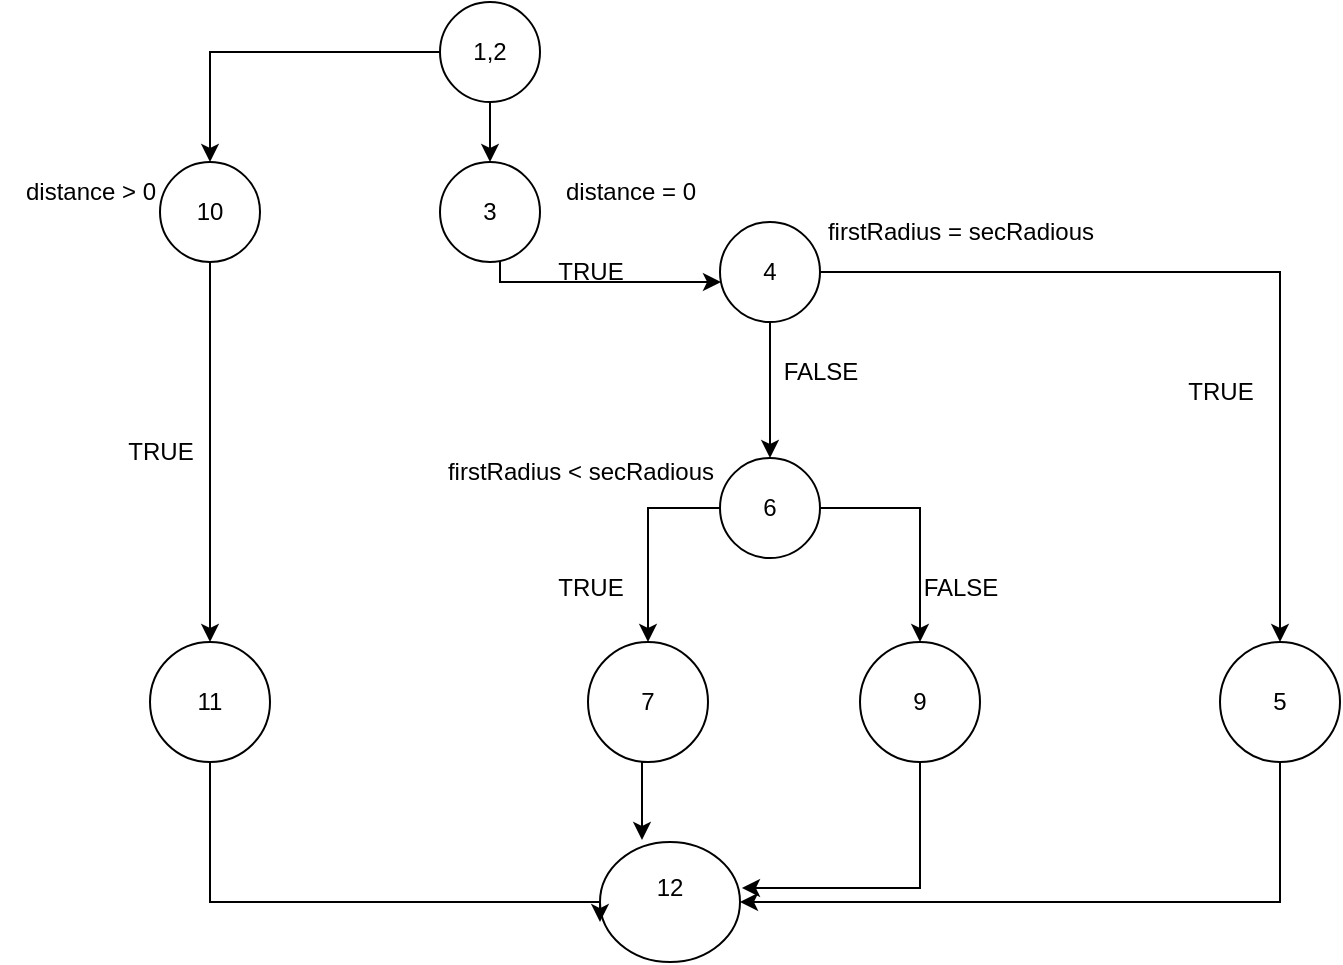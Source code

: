 <mxfile version="24.7.17" pages="7">
  <diagram id="C5RBs43oDa-KdzZeNtuy" name="Bai 1">
    <mxGraphModel dx="1050" dy="522" grid="1" gridSize="10" guides="1" tooltips="1" connect="1" arrows="1" fold="1" page="1" pageScale="1" pageWidth="827" pageHeight="1169" math="0" shadow="0">
      <root>
        <mxCell id="WIyWlLk6GJQsqaUBKTNV-0" />
        <mxCell id="WIyWlLk6GJQsqaUBKTNV-1" parent="WIyWlLk6GJQsqaUBKTNV-0" />
        <mxCell id="96IW4rbv1Or3eQrj-08P-51" style="edgeStyle=orthogonalEdgeStyle;rounded=0;orthogonalLoop=1;jettySize=auto;html=1;exitX=0.5;exitY=1;exitDx=0;exitDy=0;" parent="WIyWlLk6GJQsqaUBKTNV-1" source="96IW4rbv1Or3eQrj-08P-35" target="96IW4rbv1Or3eQrj-08P-36" edge="1">
          <mxGeometry relative="1" as="geometry" />
        </mxCell>
        <mxCell id="96IW4rbv1Or3eQrj-08P-59" style="edgeStyle=orthogonalEdgeStyle;rounded=0;orthogonalLoop=1;jettySize=auto;html=1;exitX=0;exitY=0.5;exitDx=0;exitDy=0;" parent="WIyWlLk6GJQsqaUBKTNV-1" source="96IW4rbv1Or3eQrj-08P-35" target="96IW4rbv1Or3eQrj-08P-60" edge="1">
          <mxGeometry relative="1" as="geometry">
            <mxPoint x="180" y="100" as="targetPoint" />
          </mxGeometry>
        </mxCell>
        <mxCell id="96IW4rbv1Or3eQrj-08P-35" value="1,2" style="ellipse;whiteSpace=wrap;html=1;aspect=fixed;" parent="WIyWlLk6GJQsqaUBKTNV-1" vertex="1">
          <mxGeometry x="280" width="50" height="50" as="geometry" />
        </mxCell>
        <mxCell id="96IW4rbv1Or3eQrj-08P-38" style="edgeStyle=orthogonalEdgeStyle;rounded=0;orthogonalLoop=1;jettySize=auto;html=1;exitX=0.5;exitY=1;exitDx=0;exitDy=0;" parent="WIyWlLk6GJQsqaUBKTNV-1" source="96IW4rbv1Or3eQrj-08P-36" target="96IW4rbv1Or3eQrj-08P-37" edge="1">
          <mxGeometry relative="1" as="geometry">
            <Array as="points">
              <mxPoint x="305" y="105" />
              <mxPoint x="310" y="105" />
              <mxPoint x="310" y="140" />
            </Array>
          </mxGeometry>
        </mxCell>
        <mxCell id="96IW4rbv1Or3eQrj-08P-36" value="3" style="ellipse;whiteSpace=wrap;html=1;aspect=fixed;" parent="WIyWlLk6GJQsqaUBKTNV-1" vertex="1">
          <mxGeometry x="280" y="80" width="50" height="50" as="geometry" />
        </mxCell>
        <mxCell id="96IW4rbv1Or3eQrj-08P-46" style="edgeStyle=orthogonalEdgeStyle;rounded=0;orthogonalLoop=1;jettySize=auto;html=1;exitX=1;exitY=0.5;exitDx=0;exitDy=0;entryX=0.5;entryY=0;entryDx=0;entryDy=0;" parent="WIyWlLk6GJQsqaUBKTNV-1" source="96IW4rbv1Or3eQrj-08P-37" target="96IW4rbv1Or3eQrj-08P-40" edge="1">
          <mxGeometry relative="1" as="geometry" />
        </mxCell>
        <mxCell id="96IW4rbv1Or3eQrj-08P-48" style="edgeStyle=orthogonalEdgeStyle;rounded=0;orthogonalLoop=1;jettySize=auto;html=1;exitX=0.5;exitY=1;exitDx=0;exitDy=0;entryX=0.5;entryY=0;entryDx=0;entryDy=0;" parent="WIyWlLk6GJQsqaUBKTNV-1" source="96IW4rbv1Or3eQrj-08P-37" target="96IW4rbv1Or3eQrj-08P-47" edge="1">
          <mxGeometry relative="1" as="geometry" />
        </mxCell>
        <mxCell id="96IW4rbv1Or3eQrj-08P-37" value="4" style="ellipse;whiteSpace=wrap;html=1;aspect=fixed;" parent="WIyWlLk6GJQsqaUBKTNV-1" vertex="1">
          <mxGeometry x="420" y="110" width="50" height="50" as="geometry" />
        </mxCell>
        <mxCell id="96IW4rbv1Or3eQrj-08P-39" value="distance = 0" style="text;html=1;align=center;verticalAlign=middle;resizable=0;points=[];autosize=1;strokeColor=none;fillColor=none;" parent="WIyWlLk6GJQsqaUBKTNV-1" vertex="1">
          <mxGeometry x="330" y="80" width="90" height="30" as="geometry" />
        </mxCell>
        <mxCell id="96IW4rbv1Or3eQrj-08P-70" style="edgeStyle=orthogonalEdgeStyle;rounded=0;orthogonalLoop=1;jettySize=auto;html=1;exitX=0.5;exitY=1;exitDx=0;exitDy=0;entryX=1;entryY=0.5;entryDx=0;entryDy=0;" parent="WIyWlLk6GJQsqaUBKTNV-1" source="96IW4rbv1Or3eQrj-08P-40" target="96IW4rbv1Or3eQrj-08P-65" edge="1">
          <mxGeometry relative="1" as="geometry" />
        </mxCell>
        <mxCell id="96IW4rbv1Or3eQrj-08P-40" value="5" style="ellipse;whiteSpace=wrap;html=1;aspect=fixed;" parent="WIyWlLk6GJQsqaUBKTNV-1" vertex="1">
          <mxGeometry x="670" y="320" width="60" height="60" as="geometry" />
        </mxCell>
        <mxCell id="96IW4rbv1Or3eQrj-08P-42" value="firstRadius = secRadious" style="text;html=1;align=center;verticalAlign=middle;resizable=0;points=[];autosize=1;strokeColor=none;fillColor=none;" parent="WIyWlLk6GJQsqaUBKTNV-1" vertex="1">
          <mxGeometry x="460" y="100" width="160" height="30" as="geometry" />
        </mxCell>
        <mxCell id="96IW4rbv1Or3eQrj-08P-43" value="TRUE" style="text;html=1;align=center;verticalAlign=middle;resizable=0;points=[];autosize=1;strokeColor=none;fillColor=none;" parent="WIyWlLk6GJQsqaUBKTNV-1" vertex="1">
          <mxGeometry x="640" y="180" width="60" height="30" as="geometry" />
        </mxCell>
        <mxCell id="96IW4rbv1Or3eQrj-08P-44" value="TRUE" style="text;html=1;align=center;verticalAlign=middle;resizable=0;points=[];autosize=1;strokeColor=none;fillColor=none;" parent="WIyWlLk6GJQsqaUBKTNV-1" vertex="1">
          <mxGeometry x="325" y="120" width="60" height="30" as="geometry" />
        </mxCell>
        <mxCell id="96IW4rbv1Or3eQrj-08P-54" style="edgeStyle=orthogonalEdgeStyle;rounded=0;orthogonalLoop=1;jettySize=auto;html=1;exitX=1;exitY=0.5;exitDx=0;exitDy=0;entryX=0.5;entryY=0;entryDx=0;entryDy=0;" parent="WIyWlLk6GJQsqaUBKTNV-1" source="96IW4rbv1Or3eQrj-08P-47" target="96IW4rbv1Or3eQrj-08P-53" edge="1">
          <mxGeometry relative="1" as="geometry" />
        </mxCell>
        <mxCell id="96IW4rbv1Or3eQrj-08P-56" style="edgeStyle=orthogonalEdgeStyle;rounded=0;orthogonalLoop=1;jettySize=auto;html=1;exitX=0;exitY=0.5;exitDx=0;exitDy=0;entryX=0.5;entryY=0;entryDx=0;entryDy=0;" parent="WIyWlLk6GJQsqaUBKTNV-1" source="96IW4rbv1Or3eQrj-08P-47" target="96IW4rbv1Or3eQrj-08P-52" edge="1">
          <mxGeometry relative="1" as="geometry" />
        </mxCell>
        <mxCell id="96IW4rbv1Or3eQrj-08P-47" value="6" style="ellipse;whiteSpace=wrap;html=1;aspect=fixed;" parent="WIyWlLk6GJQsqaUBKTNV-1" vertex="1">
          <mxGeometry x="420" y="228" width="50" height="50" as="geometry" />
        </mxCell>
        <mxCell id="96IW4rbv1Or3eQrj-08P-49" value="FALSE" style="text;html=1;align=center;verticalAlign=middle;resizable=0;points=[];autosize=1;strokeColor=none;fillColor=none;" parent="WIyWlLk6GJQsqaUBKTNV-1" vertex="1">
          <mxGeometry x="440" y="170" width="60" height="30" as="geometry" />
        </mxCell>
        <mxCell id="96IW4rbv1Or3eQrj-08P-50" value="firstRadius &amp;lt; secRadious" style="text;html=1;align=center;verticalAlign=middle;resizable=0;points=[];autosize=1;strokeColor=none;fillColor=none;" parent="WIyWlLk6GJQsqaUBKTNV-1" vertex="1">
          <mxGeometry x="270" y="220" width="160" height="30" as="geometry" />
        </mxCell>
        <mxCell id="96IW4rbv1Or3eQrj-08P-52" value="7" style="ellipse;whiteSpace=wrap;html=1;" parent="WIyWlLk6GJQsqaUBKTNV-1" vertex="1">
          <mxGeometry x="354" y="320" width="60" height="60" as="geometry" />
        </mxCell>
        <mxCell id="96IW4rbv1Or3eQrj-08P-53" value="9" style="ellipse;whiteSpace=wrap;html=1;" parent="WIyWlLk6GJQsqaUBKTNV-1" vertex="1">
          <mxGeometry x="490" y="320" width="60" height="60" as="geometry" />
        </mxCell>
        <mxCell id="96IW4rbv1Or3eQrj-08P-57" value="TRUE" style="text;html=1;align=center;verticalAlign=middle;resizable=0;points=[];autosize=1;strokeColor=none;fillColor=none;" parent="WIyWlLk6GJQsqaUBKTNV-1" vertex="1">
          <mxGeometry x="325" y="278" width="60" height="30" as="geometry" />
        </mxCell>
        <mxCell id="96IW4rbv1Or3eQrj-08P-58" value="FALSE" style="text;html=1;align=center;verticalAlign=middle;resizable=0;points=[];autosize=1;strokeColor=none;fillColor=none;" parent="WIyWlLk6GJQsqaUBKTNV-1" vertex="1">
          <mxGeometry x="510" y="278" width="60" height="30" as="geometry" />
        </mxCell>
        <mxCell id="96IW4rbv1Or3eQrj-08P-63" style="edgeStyle=orthogonalEdgeStyle;rounded=0;orthogonalLoop=1;jettySize=auto;html=1;exitX=0.5;exitY=1;exitDx=0;exitDy=0;entryX=0.5;entryY=0;entryDx=0;entryDy=0;" parent="WIyWlLk6GJQsqaUBKTNV-1" source="96IW4rbv1Or3eQrj-08P-60" target="96IW4rbv1Or3eQrj-08P-62" edge="1">
          <mxGeometry relative="1" as="geometry" />
        </mxCell>
        <mxCell id="96IW4rbv1Or3eQrj-08P-60" value="10" style="ellipse;whiteSpace=wrap;html=1;aspect=fixed;" parent="WIyWlLk6GJQsqaUBKTNV-1" vertex="1">
          <mxGeometry x="140" y="80" width="50" height="50" as="geometry" />
        </mxCell>
        <mxCell id="96IW4rbv1Or3eQrj-08P-61" value="distance &amp;gt; 0" style="text;html=1;align=center;verticalAlign=middle;resizable=0;points=[];autosize=1;strokeColor=none;fillColor=none;" parent="WIyWlLk6GJQsqaUBKTNV-1" vertex="1">
          <mxGeometry x="60" y="80" width="90" height="30" as="geometry" />
        </mxCell>
        <mxCell id="96IW4rbv1Or3eQrj-08P-62" value="11" style="ellipse;whiteSpace=wrap;html=1;" parent="WIyWlLk6GJQsqaUBKTNV-1" vertex="1">
          <mxGeometry x="135" y="320" width="60" height="60" as="geometry" />
        </mxCell>
        <mxCell id="96IW4rbv1Or3eQrj-08P-64" value="TRUE" style="text;html=1;align=center;verticalAlign=middle;resizable=0;points=[];autosize=1;strokeColor=none;fillColor=none;" parent="WIyWlLk6GJQsqaUBKTNV-1" vertex="1">
          <mxGeometry x="110" y="210" width="60" height="30" as="geometry" />
        </mxCell>
        <mxCell id="96IW4rbv1Or3eQrj-08P-65" value="12&lt;div&gt;&lt;br&gt;&lt;/div&gt;" style="ellipse;whiteSpace=wrap;html=1;" parent="WIyWlLk6GJQsqaUBKTNV-1" vertex="1">
          <mxGeometry x="360" y="420" width="70" height="60" as="geometry" />
        </mxCell>
        <mxCell id="96IW4rbv1Or3eQrj-08P-66" style="edgeStyle=orthogonalEdgeStyle;rounded=0;orthogonalLoop=1;jettySize=auto;html=1;exitX=0.5;exitY=1;exitDx=0;exitDy=0;entryX=0;entryY=0.667;entryDx=0;entryDy=0;entryPerimeter=0;" parent="WIyWlLk6GJQsqaUBKTNV-1" source="96IW4rbv1Or3eQrj-08P-62" target="96IW4rbv1Or3eQrj-08P-65" edge="1">
          <mxGeometry relative="1" as="geometry">
            <Array as="points">
              <mxPoint x="165" y="450" />
              <mxPoint x="360" y="450" />
            </Array>
          </mxGeometry>
        </mxCell>
        <mxCell id="96IW4rbv1Or3eQrj-08P-67" style="edgeStyle=orthogonalEdgeStyle;rounded=0;orthogonalLoop=1;jettySize=auto;html=1;exitX=0.5;exitY=1;exitDx=0;exitDy=0;entryX=0.3;entryY=-0.017;entryDx=0;entryDy=0;entryPerimeter=0;" parent="WIyWlLk6GJQsqaUBKTNV-1" source="96IW4rbv1Or3eQrj-08P-52" target="96IW4rbv1Or3eQrj-08P-65" edge="1">
          <mxGeometry relative="1" as="geometry" />
        </mxCell>
        <mxCell id="96IW4rbv1Or3eQrj-08P-73" style="edgeStyle=orthogonalEdgeStyle;rounded=0;orthogonalLoop=1;jettySize=auto;html=1;exitX=0.5;exitY=1;exitDx=0;exitDy=0;entryX=1.014;entryY=0.383;entryDx=0;entryDy=0;entryPerimeter=0;" parent="WIyWlLk6GJQsqaUBKTNV-1" source="96IW4rbv1Or3eQrj-08P-53" target="96IW4rbv1Or3eQrj-08P-65" edge="1">
          <mxGeometry relative="1" as="geometry" />
        </mxCell>
      </root>
    </mxGraphModel>
  </diagram>
  <diagram id="wXOHWPxVo6kV-BsgVu48" name="Bai 2">
    <mxGraphModel dx="1035" dy="551" grid="1" gridSize="10" guides="1" tooltips="1" connect="1" arrows="1" fold="1" page="1" pageScale="1" pageWidth="850" pageHeight="1100" math="0" shadow="0">
      <root>
        <mxCell id="0" />
        <mxCell id="1" parent="0" />
        <mxCell id="Jwp9pxtl4aZSaymO5Kf--1" style="edgeStyle=orthogonalEdgeStyle;rounded=0;orthogonalLoop=1;jettySize=auto;html=1;exitX=0.5;exitY=1;exitDx=0;exitDy=0;entryX=0.5;entryY=0;entryDx=0;entryDy=0;labelBackgroundColor=none;fontColor=default;" parent="1" source="Jwp9pxtl4aZSaymO5Kf--2" target="Jwp9pxtl4aZSaymO5Kf--5" edge="1">
          <mxGeometry relative="1" as="geometry" />
        </mxCell>
        <mxCell id="Jwp9pxtl4aZSaymO5Kf--2" value="1,2" style="ellipse;whiteSpace=wrap;html=1;labelBackgroundColor=none;" parent="1" vertex="1">
          <mxGeometry x="310" width="70" height="60" as="geometry" />
        </mxCell>
        <mxCell id="Jwp9pxtl4aZSaymO5Kf--3" style="edgeStyle=orthogonalEdgeStyle;rounded=0;orthogonalLoop=1;jettySize=auto;html=1;labelBackgroundColor=none;fontColor=default;" parent="1" source="Jwp9pxtl4aZSaymO5Kf--5" target="Jwp9pxtl4aZSaymO5Kf--8" edge="1">
          <mxGeometry relative="1" as="geometry" />
        </mxCell>
        <mxCell id="Jwp9pxtl4aZSaymO5Kf--4" style="edgeStyle=orthogonalEdgeStyle;rounded=0;orthogonalLoop=1;jettySize=auto;html=1;exitX=0;exitY=0.5;exitDx=0;exitDy=0;entryX=0.5;entryY=0;entryDx=0;entryDy=0;labelBackgroundColor=none;fontColor=default;" parent="1" source="Jwp9pxtl4aZSaymO5Kf--5" target="Jwp9pxtl4aZSaymO5Kf--11" edge="1">
          <mxGeometry relative="1" as="geometry" />
        </mxCell>
        <mxCell id="Jwp9pxtl4aZSaymO5Kf--5" value="3,4" style="ellipse;whiteSpace=wrap;html=1;labelBackgroundColor=none;" parent="1" vertex="1">
          <mxGeometry x="310" y="90" width="70" height="70" as="geometry" />
        </mxCell>
        <mxCell id="Jwp9pxtl4aZSaymO5Kf--6" value="x ==1 || x==2" style="text;html=1;align=center;verticalAlign=middle;resizable=0;points=[];autosize=1;strokeColor=none;fillColor=none;labelBackgroundColor=none;" parent="1" vertex="1">
          <mxGeometry x="389" y="90" width="90" height="30" as="geometry" />
        </mxCell>
        <mxCell id="Jwp9pxtl4aZSaymO5Kf--7" style="edgeStyle=orthogonalEdgeStyle;rounded=0;orthogonalLoop=1;jettySize=auto;html=1;exitX=0.5;exitY=1;exitDx=0;exitDy=0;labelBackgroundColor=none;fontColor=default;" parent="1" source="Jwp9pxtl4aZSaymO5Kf--8" target="Jwp9pxtl4aZSaymO5Kf--34" edge="1">
          <mxGeometry relative="1" as="geometry" />
        </mxCell>
        <mxCell id="Jwp9pxtl4aZSaymO5Kf--8" value="5" style="ellipse;whiteSpace=wrap;html=1;labelBackgroundColor=none;" parent="1" vertex="1">
          <mxGeometry x="660" y="230" width="70" height="70" as="geometry" />
        </mxCell>
        <mxCell id="Jwp9pxtl4aZSaymO5Kf--9" value="true" style="text;html=1;align=center;verticalAlign=middle;resizable=0;points=[];autosize=1;strokeColor=none;fillColor=none;labelBackgroundColor=none;" parent="1" vertex="1">
          <mxGeometry x="660" y="160" width="40" height="30" as="geometry" />
        </mxCell>
        <mxCell id="Jwp9pxtl4aZSaymO5Kf--10" style="edgeStyle=orthogonalEdgeStyle;rounded=0;orthogonalLoop=1;jettySize=auto;html=1;exitX=0;exitY=0.5;exitDx=0;exitDy=0;labelBackgroundColor=none;fontColor=default;" parent="1" source="Jwp9pxtl4aZSaymO5Kf--11" target="Jwp9pxtl4aZSaymO5Kf--15" edge="1">
          <mxGeometry relative="1" as="geometry" />
        </mxCell>
        <mxCell id="Jwp9pxtl4aZSaymO5Kf--11" value="6,7,8" style="ellipse;whiteSpace=wrap;html=1;labelBackgroundColor=none;" parent="1" vertex="1">
          <mxGeometry x="200" y="220" width="70" height="70" as="geometry" />
        </mxCell>
        <mxCell id="Jwp9pxtl4aZSaymO5Kf--12" value="false" style="text;html=1;align=center;verticalAlign=middle;resizable=0;points=[];autosize=1;strokeColor=none;fillColor=none;labelBackgroundColor=none;" parent="1" vertex="1">
          <mxGeometry x="235" y="160" width="50" height="30" as="geometry" />
        </mxCell>
        <mxCell id="Jwp9pxtl4aZSaymO5Kf--13" value="y&amp;lt;=10" style="text;html=1;align=center;verticalAlign=middle;resizable=0;points=[];autosize=1;strokeColor=none;fillColor=none;labelBackgroundColor=none;" parent="1" vertex="1">
          <mxGeometry x="150" y="220" width="60" height="30" as="geometry" />
        </mxCell>
        <mxCell id="Jwp9pxtl4aZSaymO5Kf--14" style="edgeStyle=orthogonalEdgeStyle;rounded=0;orthogonalLoop=1;jettySize=auto;html=1;exitX=0.5;exitY=1;exitDx=0;exitDy=0;entryX=0.5;entryY=0;entryDx=0;entryDy=0;labelBackgroundColor=none;fontColor=default;" parent="1" source="Jwp9pxtl4aZSaymO5Kf--15" target="Jwp9pxtl4aZSaymO5Kf--32" edge="1">
          <mxGeometry relative="1" as="geometry" />
        </mxCell>
        <mxCell id="Jwp9pxtl4aZSaymO5Kf--15" value="9" style="ellipse;whiteSpace=wrap;html=1;labelBackgroundColor=none;" parent="1" vertex="1">
          <mxGeometry x="90" y="330" width="70" height="70" as="geometry" />
        </mxCell>
        <mxCell id="Jwp9pxtl4aZSaymO5Kf--16" value="true" style="text;html=1;align=center;verticalAlign=middle;resizable=0;points=[];autosize=1;strokeColor=none;fillColor=none;labelBackgroundColor=none;" parent="1" vertex="1">
          <mxGeometry x="90" y="260" width="40" height="30" as="geometry" />
        </mxCell>
        <mxCell id="Jwp9pxtl4aZSaymO5Kf--17" style="edgeStyle=orthogonalEdgeStyle;rounded=0;orthogonalLoop=1;jettySize=auto;html=1;exitX=0;exitY=0.5;exitDx=0;exitDy=0;labelBackgroundColor=none;fontColor=default;" parent="1" source="Jwp9pxtl4aZSaymO5Kf--18" target="Jwp9pxtl4aZSaymO5Kf--26" edge="1">
          <mxGeometry relative="1" as="geometry" />
        </mxCell>
        <mxCell id="Jwp9pxtl4aZSaymO5Kf--18" value="10,11" style="ellipse;whiteSpace=wrap;html=1;labelBackgroundColor=none;" parent="1" vertex="1">
          <mxGeometry x="389" y="330" width="50" height="60" as="geometry" />
        </mxCell>
        <mxCell id="Jwp9pxtl4aZSaymO5Kf--19" style="edgeStyle=orthogonalEdgeStyle;rounded=0;orthogonalLoop=1;jettySize=auto;html=1;exitX=1;exitY=0.5;exitDx=0;exitDy=0;entryX=0.613;entryY=0.013;entryDx=0;entryDy=0;entryPerimeter=0;labelBackgroundColor=none;fontColor=default;" parent="1" source="Jwp9pxtl4aZSaymO5Kf--11" target="Jwp9pxtl4aZSaymO5Kf--18" edge="1">
          <mxGeometry relative="1" as="geometry" />
        </mxCell>
        <mxCell id="Jwp9pxtl4aZSaymO5Kf--20" value="false" style="text;html=1;align=center;verticalAlign=middle;resizable=0;points=[];autosize=1;strokeColor=none;fillColor=none;labelBackgroundColor=none;" parent="1" vertex="1">
          <mxGeometry x="329" y="260" width="50" height="30" as="geometry" />
        </mxCell>
        <mxCell id="Jwp9pxtl4aZSaymO5Kf--21" value="z&amp;lt;5" style="text;html=1;align=center;verticalAlign=middle;resizable=0;points=[];autosize=1;strokeColor=none;fillColor=none;labelBackgroundColor=none;" parent="1" vertex="1">
          <mxGeometry x="360" y="320" width="40" height="30" as="geometry" />
        </mxCell>
        <mxCell id="Jwp9pxtl4aZSaymO5Kf--22" style="edgeStyle=orthogonalEdgeStyle;rounded=0;orthogonalLoop=1;jettySize=auto;html=1;exitX=0.5;exitY=1;exitDx=0;exitDy=0;entryX=1;entryY=0.5;entryDx=0;entryDy=0;labelBackgroundColor=none;fontColor=default;" parent="1" source="Jwp9pxtl4aZSaymO5Kf--23" target="Jwp9pxtl4aZSaymO5Kf--29" edge="1">
          <mxGeometry relative="1" as="geometry">
            <Array as="points">
              <mxPoint x="450" y="560" />
              <mxPoint x="370" y="560" />
            </Array>
          </mxGeometry>
        </mxCell>
        <mxCell id="Jwp9pxtl4aZSaymO5Kf--23" value="13" style="ellipse;whiteSpace=wrap;html=1;labelBackgroundColor=none;" parent="1" vertex="1">
          <mxGeometry x="510" y="450" width="60" height="60" as="geometry" />
        </mxCell>
        <mxCell id="Jwp9pxtl4aZSaymO5Kf--24" style="edgeStyle=orthogonalEdgeStyle;rounded=0;orthogonalLoop=1;jettySize=auto;html=1;exitX=1;exitY=0.5;exitDx=0;exitDy=0;entryX=0.667;entryY=0;entryDx=0;entryDy=0;entryPerimeter=0;labelBackgroundColor=none;fontColor=default;" parent="1" source="Jwp9pxtl4aZSaymO5Kf--18" target="Jwp9pxtl4aZSaymO5Kf--23" edge="1">
          <mxGeometry relative="1" as="geometry" />
        </mxCell>
        <mxCell id="Jwp9pxtl4aZSaymO5Kf--25" value="true" style="text;html=1;align=center;verticalAlign=middle;resizable=0;points=[];autosize=1;strokeColor=none;fillColor=none;labelBackgroundColor=none;" parent="1" vertex="1">
          <mxGeometry x="550" y="390" width="40" height="30" as="geometry" />
        </mxCell>
        <mxCell id="Jwp9pxtl4aZSaymO5Kf--26" value="15" style="ellipse;whiteSpace=wrap;html=1;labelBackgroundColor=none;" parent="1" vertex="1">
          <mxGeometry x="260" y="440" width="60" height="60" as="geometry" />
        </mxCell>
        <mxCell id="Jwp9pxtl4aZSaymO5Kf--27" value="false" style="text;html=1;align=center;verticalAlign=middle;resizable=0;points=[];autosize=1;strokeColor=none;fillColor=none;labelBackgroundColor=none;" parent="1" vertex="1">
          <mxGeometry x="250" y="390" width="50" height="30" as="geometry" />
        </mxCell>
        <mxCell id="Jwp9pxtl4aZSaymO5Kf--28" style="edgeStyle=orthogonalEdgeStyle;rounded=0;orthogonalLoop=1;jettySize=auto;html=1;exitX=0.5;exitY=1;exitDx=0;exitDy=0;entryX=1;entryY=0.5;entryDx=0;entryDy=0;labelBackgroundColor=none;fontColor=default;" parent="1" source="Jwp9pxtl4aZSaymO5Kf--29" target="Jwp9pxtl4aZSaymO5Kf--32" edge="1">
          <mxGeometry relative="1" as="geometry" />
        </mxCell>
        <mxCell id="Jwp9pxtl4aZSaymO5Kf--29" value="16" style="ellipse;whiteSpace=wrap;html=1;labelBackgroundColor=none;" parent="1" vertex="1">
          <mxGeometry x="379" y="520" width="60" height="70" as="geometry" />
        </mxCell>
        <mxCell id="Jwp9pxtl4aZSaymO5Kf--30" style="edgeStyle=orthogonalEdgeStyle;rounded=0;orthogonalLoop=1;jettySize=auto;html=1;exitX=0.5;exitY=1;exitDx=0;exitDy=0;entryX=-0.017;entryY=0.6;entryDx=0;entryDy=0;entryPerimeter=0;labelBackgroundColor=none;fontColor=default;" parent="1" source="Jwp9pxtl4aZSaymO5Kf--26" target="Jwp9pxtl4aZSaymO5Kf--29" edge="1">
          <mxGeometry relative="1" as="geometry" />
        </mxCell>
        <mxCell id="Jwp9pxtl4aZSaymO5Kf--31" style="edgeStyle=orthogonalEdgeStyle;rounded=0;orthogonalLoop=1;jettySize=auto;html=1;exitX=0.5;exitY=1;exitDx=0;exitDy=0;entryX=0;entryY=0.5;entryDx=0;entryDy=0;labelBackgroundColor=none;fontColor=default;" parent="1" source="Jwp9pxtl4aZSaymO5Kf--32" target="Jwp9pxtl4aZSaymO5Kf--34" edge="1">
          <mxGeometry relative="1" as="geometry" />
        </mxCell>
        <mxCell id="Jwp9pxtl4aZSaymO5Kf--32" value="17" style="ellipse;whiteSpace=wrap;html=1;labelBackgroundColor=none;" parent="1" vertex="1">
          <mxGeometry x="85" y="585" width="80" height="70" as="geometry" />
        </mxCell>
        <mxCell id="Jwp9pxtl4aZSaymO5Kf--33" style="edgeStyle=orthogonalEdgeStyle;rounded=0;orthogonalLoop=1;jettySize=auto;html=1;exitX=0.5;exitY=1;exitDx=0;exitDy=0;entryX=0.5;entryY=0;entryDx=0;entryDy=0;labelBackgroundColor=none;fontColor=default;" parent="1" source="Jwp9pxtl4aZSaymO5Kf--34" target="Jwp9pxtl4aZSaymO5Kf--35" edge="1">
          <mxGeometry relative="1" as="geometry" />
        </mxCell>
        <mxCell id="Jwp9pxtl4aZSaymO5Kf--34" value="18" style="ellipse;whiteSpace=wrap;html=1;labelBackgroundColor=none;" parent="1" vertex="1">
          <mxGeometry x="655" y="640" width="80" height="70" as="geometry" />
        </mxCell>
        <mxCell id="Jwp9pxtl4aZSaymO5Kf--35" value="19" style="ellipse;whiteSpace=wrap;html=1;labelBackgroundColor=none;" parent="1" vertex="1">
          <mxGeometry x="655" y="760" width="80" height="80" as="geometry" />
        </mxCell>
      </root>
    </mxGraphModel>
  </diagram>
  <diagram id="6dG84oWX6HZVxOwXBDqn" name="Bai 3">
    <mxGraphModel dx="1050" dy="522" grid="1" gridSize="10" guides="1" tooltips="1" connect="1" arrows="1" fold="1" page="1" pageScale="1" pageWidth="850" pageHeight="1100" math="0" shadow="0">
      <root>
        <mxCell id="0" />
        <mxCell id="1" parent="0" />
        <mxCell id="7vZt2NW3V4Yn2hzF_4LF-1" style="edgeStyle=orthogonalEdgeStyle;rounded=0;orthogonalLoop=1;jettySize=auto;html=1;exitX=0.5;exitY=1;exitDx=0;exitDy=0;entryX=0.5;entryY=0;entryDx=0;entryDy=0;" edge="1" parent="1" source="7vZt2NW3V4Yn2hzF_4LF-2" target="7vZt2NW3V4Yn2hzF_4LF-4">
          <mxGeometry relative="1" as="geometry" />
        </mxCell>
        <mxCell id="7vZt2NW3V4Yn2hzF_4LF-2" value="1,2,3,4" style="ellipse;whiteSpace=wrap;html=1;" vertex="1" parent="1">
          <mxGeometry x="310" width="60" height="60" as="geometry" />
        </mxCell>
        <mxCell id="7vZt2NW3V4Yn2hzF_4LF-3" style="edgeStyle=orthogonalEdgeStyle;rounded=0;orthogonalLoop=1;jettySize=auto;html=1;exitX=0;exitY=0.5;exitDx=0;exitDy=0;entryX=0.5;entryY=0;entryDx=0;entryDy=0;" edge="1" parent="1" source="7vZt2NW3V4Yn2hzF_4LF-4" target="7vZt2NW3V4Yn2hzF_4LF-18">
          <mxGeometry relative="1" as="geometry" />
        </mxCell>
        <mxCell id="7vZt2NW3V4Yn2hzF_4LF-4" value="5" style="ellipse;whiteSpace=wrap;html=1;" vertex="1" parent="1">
          <mxGeometry x="305" y="90" width="70" height="72" as="geometry" />
        </mxCell>
        <mxCell id="7vZt2NW3V4Yn2hzF_4LF-5" style="edgeStyle=orthogonalEdgeStyle;rounded=0;orthogonalLoop=1;jettySize=auto;html=1;exitX=1;exitY=0.5;exitDx=0;exitDy=0;entryX=0.5;entryY=0;entryDx=0;entryDy=0;" edge="1" parent="1" source="7vZt2NW3V4Yn2hzF_4LF-7" target="7vZt2NW3V4Yn2hzF_4LF-11">
          <mxGeometry relative="1" as="geometry" />
        </mxCell>
        <mxCell id="7vZt2NW3V4Yn2hzF_4LF-6" style="edgeStyle=orthogonalEdgeStyle;rounded=0;orthogonalLoop=1;jettySize=auto;html=1;exitX=0;exitY=0.5;exitDx=0;exitDy=0;entryX=0.5;entryY=0;entryDx=0;entryDy=0;" edge="1" parent="1" source="7vZt2NW3V4Yn2hzF_4LF-7" target="7vZt2NW3V4Yn2hzF_4LF-13">
          <mxGeometry relative="1" as="geometry" />
        </mxCell>
        <mxCell id="7vZt2NW3V4Yn2hzF_4LF-7" value="6" style="ellipse;whiteSpace=wrap;html=1;" vertex="1" parent="1">
          <mxGeometry x="460" y="200" width="70" height="67" as="geometry" />
        </mxCell>
        <mxCell id="7vZt2NW3V4Yn2hzF_4LF-8" value="A&amp;gt;B" style="text;html=1;align=center;verticalAlign=middle;resizable=0;points=[];autosize=1;strokeColor=none;fillColor=none;" vertex="1" parent="1">
          <mxGeometry x="364" y="100" width="50" height="30" as="geometry" />
        </mxCell>
        <mxCell id="7vZt2NW3V4Yn2hzF_4LF-9" value="A&amp;gt;C" style="text;html=1;align=center;verticalAlign=middle;resizable=0;points=[];autosize=1;strokeColor=none;fillColor=none;" vertex="1" parent="1">
          <mxGeometry x="419.5" y="197" width="50" height="30" as="geometry" />
        </mxCell>
        <mxCell id="7vZt2NW3V4Yn2hzF_4LF-10" style="edgeStyle=orthogonalEdgeStyle;rounded=0;orthogonalLoop=1;jettySize=auto;html=1;exitX=0.5;exitY=1;exitDx=0;exitDy=0;entryX=1;entryY=0.5;entryDx=0;entryDy=0;" edge="1" parent="1" source="7vZt2NW3V4Yn2hzF_4LF-11" target="7vZt2NW3V4Yn2hzF_4LF-28">
          <mxGeometry relative="1" as="geometry" />
        </mxCell>
        <mxCell id="7vZt2NW3V4Yn2hzF_4LF-11" value="7" style="ellipse;whiteSpace=wrap;html=1;" vertex="1" parent="1">
          <mxGeometry x="560" y="290" width="60" height="60" as="geometry" />
        </mxCell>
        <mxCell id="7vZt2NW3V4Yn2hzF_4LF-12" style="edgeStyle=orthogonalEdgeStyle;rounded=0;orthogonalLoop=1;jettySize=auto;html=1;exitX=0.5;exitY=1;exitDx=0;exitDy=0;entryX=0.5;entryY=0;entryDx=0;entryDy=0;" edge="1" parent="1" source="7vZt2NW3V4Yn2hzF_4LF-13" target="7vZt2NW3V4Yn2hzF_4LF-28">
          <mxGeometry relative="1" as="geometry" />
        </mxCell>
        <mxCell id="7vZt2NW3V4Yn2hzF_4LF-13" value="9" style="ellipse;whiteSpace=wrap;html=1;" vertex="1" parent="1">
          <mxGeometry x="358.5" y="290" width="61" height="60" as="geometry" />
        </mxCell>
        <mxCell id="7vZt2NW3V4Yn2hzF_4LF-14" value="true" style="text;html=1;align=center;verticalAlign=middle;resizable=0;points=[];autosize=1;strokeColor=none;fillColor=none;" vertex="1" parent="1">
          <mxGeometry x="590" y="253" width="40" height="30" as="geometry" />
        </mxCell>
        <mxCell id="7vZt2NW3V4Yn2hzF_4LF-15" value="false&lt;div&gt;&lt;br&gt;&lt;/div&gt;" style="text;html=1;align=center;verticalAlign=middle;resizable=0;points=[];autosize=1;strokeColor=none;fillColor=none;" vertex="1" parent="1">
          <mxGeometry x="380" y="248" width="50" height="40" as="geometry" />
        </mxCell>
        <mxCell id="7vZt2NW3V4Yn2hzF_4LF-16" style="edgeStyle=orthogonalEdgeStyle;rounded=0;orthogonalLoop=1;jettySize=auto;html=1;exitX=1;exitY=0.5;exitDx=0;exitDy=0;entryX=0.625;entryY=0.013;entryDx=0;entryDy=0;entryPerimeter=0;" edge="1" parent="1" source="7vZt2NW3V4Yn2hzF_4LF-4" target="7vZt2NW3V4Yn2hzF_4LF-7">
          <mxGeometry relative="1" as="geometry" />
        </mxCell>
        <mxCell id="7vZt2NW3V4Yn2hzF_4LF-17" value="true" style="text;html=1;align=center;verticalAlign=middle;resizable=0;points=[];autosize=1;strokeColor=none;fillColor=none;" vertex="1" parent="1">
          <mxGeometry x="500" y="150" width="40" height="30" as="geometry" />
        </mxCell>
        <mxCell id="7vZt2NW3V4Yn2hzF_4LF-18" value="11" style="ellipse;whiteSpace=wrap;html=1;" vertex="1" parent="1">
          <mxGeometry x="125" y="197" width="70" height="70" as="geometry" />
        </mxCell>
        <mxCell id="7vZt2NW3V4Yn2hzF_4LF-19" value="false" style="text;html=1;align=center;verticalAlign=middle;resizable=0;points=[];autosize=1;strokeColor=none;fillColor=none;" vertex="1" parent="1">
          <mxGeometry x="160" y="140" width="50" height="30" as="geometry" />
        </mxCell>
        <mxCell id="7vZt2NW3V4Yn2hzF_4LF-20" value="B&amp;gt;C" style="text;html=1;align=center;verticalAlign=middle;resizable=0;points=[];autosize=1;strokeColor=none;fillColor=none;" vertex="1" parent="1">
          <mxGeometry x="90" y="180" width="50" height="30" as="geometry" />
        </mxCell>
        <mxCell id="7vZt2NW3V4Yn2hzF_4LF-21" style="edgeStyle=orthogonalEdgeStyle;rounded=0;orthogonalLoop=1;jettySize=auto;html=1;exitX=0.5;exitY=1;exitDx=0;exitDy=0;entryX=0;entryY=0.5;entryDx=0;entryDy=0;" edge="1" parent="1" source="7vZt2NW3V4Yn2hzF_4LF-22" target="7vZt2NW3V4Yn2hzF_4LF-28">
          <mxGeometry relative="1" as="geometry" />
        </mxCell>
        <mxCell id="7vZt2NW3V4Yn2hzF_4LF-22" value="12" style="ellipse;whiteSpace=wrap;html=1;" vertex="1" parent="1">
          <mxGeometry x="50" y="302" width="60" height="50" as="geometry" />
        </mxCell>
        <mxCell id="7vZt2NW3V4Yn2hzF_4LF-23" style="edgeStyle=orthogonalEdgeStyle;rounded=0;orthogonalLoop=1;jettySize=auto;html=1;exitX=0;exitY=0.5;exitDx=0;exitDy=0;entryX=0.413;entryY=0.025;entryDx=0;entryDy=0;entryPerimeter=0;" edge="1" parent="1" source="7vZt2NW3V4Yn2hzF_4LF-18" target="7vZt2NW3V4Yn2hzF_4LF-22">
          <mxGeometry relative="1" as="geometry" />
        </mxCell>
        <mxCell id="7vZt2NW3V4Yn2hzF_4LF-24" value="true" style="text;html=1;align=center;verticalAlign=middle;resizable=0;points=[];autosize=1;strokeColor=none;fillColor=none;" vertex="1" parent="1">
          <mxGeometry x="70" y="260" width="40" height="30" as="geometry" />
        </mxCell>
        <mxCell id="7vZt2NW3V4Yn2hzF_4LF-25" value="14" style="ellipse;whiteSpace=wrap;html=1;" vertex="1" parent="1">
          <mxGeometry x="230" y="300" width="60" height="52" as="geometry" />
        </mxCell>
        <mxCell id="7vZt2NW3V4Yn2hzF_4LF-26" style="edgeStyle=orthogonalEdgeStyle;rounded=0;orthogonalLoop=1;jettySize=auto;html=1;exitX=1;exitY=0.5;exitDx=0;exitDy=0;entryX=0.6;entryY=0.05;entryDx=0;entryDy=0;entryPerimeter=0;" edge="1" parent="1" source="7vZt2NW3V4Yn2hzF_4LF-18" target="7vZt2NW3V4Yn2hzF_4LF-25">
          <mxGeometry relative="1" as="geometry" />
        </mxCell>
        <mxCell id="7vZt2NW3V4Yn2hzF_4LF-27" value="false" style="text;html=1;align=center;verticalAlign=middle;resizable=0;points=[];autosize=1;strokeColor=none;fillColor=none;" vertex="1" parent="1">
          <mxGeometry x="260" y="248" width="50" height="30" as="geometry" />
        </mxCell>
        <mxCell id="7vZt2NW3V4Yn2hzF_4LF-28" value="15" style="ellipse;whiteSpace=wrap;html=1;" vertex="1" parent="1">
          <mxGeometry x="290" y="420" width="60" height="70" as="geometry" />
        </mxCell>
        <mxCell id="7vZt2NW3V4Yn2hzF_4LF-29" style="edgeStyle=orthogonalEdgeStyle;rounded=0;orthogonalLoop=1;jettySize=auto;html=1;exitX=0.5;exitY=1;exitDx=0;exitDy=0;" edge="1" parent="1" source="7vZt2NW3V4Yn2hzF_4LF-28" target="7vZt2NW3V4Yn2hzF_4LF-28">
          <mxGeometry relative="1" as="geometry" />
        </mxCell>
        <mxCell id="7vZt2NW3V4Yn2hzF_4LF-30" style="edgeStyle=orthogonalEdgeStyle;rounded=0;orthogonalLoop=1;jettySize=auto;html=1;exitX=0.5;exitY=1;exitDx=0;exitDy=0;entryX=-0.05;entryY=0.386;entryDx=0;entryDy=0;entryPerimeter=0;" edge="1" parent="1" source="7vZt2NW3V4Yn2hzF_4LF-25" target="7vZt2NW3V4Yn2hzF_4LF-28">
          <mxGeometry relative="1" as="geometry" />
        </mxCell>
      </root>
    </mxGraphModel>
  </diagram>
  <diagram id="KQ87Eb4_v9R1sqhQxNXG" name="Bài 4">
    <mxGraphModel dx="880" dy="468" grid="1" gridSize="10" guides="1" tooltips="1" connect="1" arrows="1" fold="1" page="1" pageScale="1" pageWidth="850" pageHeight="1100" math="0" shadow="0">
      <root>
        <mxCell id="0" />
        <mxCell id="1" parent="0" />
        <mxCell id="OsSGu43STQTdbcTXdSSg-35" value="" style="edgeStyle=orthogonalEdgeStyle;rounded=0;orthogonalLoop=1;jettySize=auto;html=1;" parent="1" source="OsSGu43STQTdbcTXdSSg-36" target="OsSGu43STQTdbcTXdSSg-41" edge="1">
          <mxGeometry relative="1" as="geometry" />
        </mxCell>
        <mxCell id="OsSGu43STQTdbcTXdSSg-36" value="1-3" style="ellipse;whiteSpace=wrap;html=1;aspect=fixed;" parent="1" vertex="1">
          <mxGeometry x="360" y="120" width="80" height="80" as="geometry" />
        </mxCell>
        <mxCell id="OsSGu43STQTdbcTXdSSg-37" style="edgeStyle=orthogonalEdgeStyle;rounded=0;orthogonalLoop=1;jettySize=auto;html=1;entryX=0;entryY=0.5;entryDx=0;entryDy=0;" parent="1" source="OsSGu43STQTdbcTXdSSg-41" target="OsSGu43STQTdbcTXdSSg-43" edge="1">
          <mxGeometry relative="1" as="geometry" />
        </mxCell>
        <mxCell id="OsSGu43STQTdbcTXdSSg-38" value="True" style="edgeLabel;html=1;align=center;verticalAlign=middle;resizable=0;points=[];" parent="OsSGu43STQTdbcTXdSSg-37" vertex="1" connectable="0">
          <mxGeometry x="-0.033" y="-2" relative="1" as="geometry">
            <mxPoint x="2" y="8" as="offset" />
          </mxGeometry>
        </mxCell>
        <mxCell id="OsSGu43STQTdbcTXdSSg-39" style="edgeStyle=orthogonalEdgeStyle;rounded=0;orthogonalLoop=1;jettySize=auto;html=1;entryX=1;entryY=0.5;entryDx=0;entryDy=0;" parent="1" edge="1">
          <mxGeometry relative="1" as="geometry">
            <mxPoint x="360" y="269.13" as="sourcePoint" />
            <mxPoint x="280.0" y="269.13" as="targetPoint" />
          </mxGeometry>
        </mxCell>
        <mxCell id="OsSGu43STQTdbcTXdSSg-40" value="False&lt;div&gt;&lt;br&gt;&lt;/div&gt;" style="edgeLabel;html=1;align=center;verticalAlign=middle;resizable=0;points=[];" parent="OsSGu43STQTdbcTXdSSg-39" vertex="1" connectable="0">
          <mxGeometry x="-0.175" y="3" relative="1" as="geometry">
            <mxPoint x="-7" y="18" as="offset" />
          </mxGeometry>
        </mxCell>
        <mxCell id="OsSGu43STQTdbcTXdSSg-41" value="4" style="ellipse;whiteSpace=wrap;html=1;aspect=fixed;" parent="1" vertex="1">
          <mxGeometry x="360" y="230" width="80" height="80" as="geometry" />
        </mxCell>
        <mxCell id="hJf_4anl0yC5OmoDhjW2-41" style="edgeStyle=orthogonalEdgeStyle;rounded=0;orthogonalLoop=1;jettySize=auto;html=1;exitX=1;exitY=1;exitDx=0;exitDy=0;entryX=0.5;entryY=0;entryDx=0;entryDy=0;" edge="1" parent="1" source="OsSGu43STQTdbcTXdSSg-43" target="hJf_4anl0yC5OmoDhjW2-40">
          <mxGeometry relative="1" as="geometry" />
        </mxCell>
        <mxCell id="hJf_4anl0yC5OmoDhjW2-42" style="edgeStyle=orthogonalEdgeStyle;rounded=0;orthogonalLoop=1;jettySize=auto;html=1;exitX=0;exitY=1;exitDx=0;exitDy=0;" edge="1" parent="1" source="OsSGu43STQTdbcTXdSSg-43">
          <mxGeometry relative="1" as="geometry">
            <mxPoint x="520" y="350" as="targetPoint" />
          </mxGeometry>
        </mxCell>
        <mxCell id="hJf_4anl0yC5OmoDhjW2-50" style="edgeStyle=orthogonalEdgeStyle;rounded=0;orthogonalLoop=1;jettySize=auto;html=1;exitX=1;exitY=0.5;exitDx=0;exitDy=0;entryX=1;entryY=0.5;entryDx=0;entryDy=0;" edge="1" parent="1" source="OsSGu43STQTdbcTXdSSg-43" target="OsSGu43STQTdbcTXdSSg-63">
          <mxGeometry relative="1" as="geometry">
            <Array as="points">
              <mxPoint x="810" y="270" />
              <mxPoint x="810" y="700" />
            </Array>
          </mxGeometry>
        </mxCell>
        <mxCell id="OsSGu43STQTdbcTXdSSg-43" value="5" style="ellipse;whiteSpace=wrap;html=1;aspect=fixed;" parent="1" vertex="1">
          <mxGeometry x="560" y="230" width="80" height="80" as="geometry" />
        </mxCell>
        <mxCell id="OsSGu43STQTdbcTXdSSg-44" style="edgeStyle=orthogonalEdgeStyle;rounded=0;orthogonalLoop=1;jettySize=auto;html=1;entryX=0.5;entryY=0;entryDx=0;entryDy=0;" parent="1" source="OsSGu43STQTdbcTXdSSg-45" target="OsSGu43STQTdbcTXdSSg-47" edge="1">
          <mxGeometry relative="1" as="geometry" />
        </mxCell>
        <mxCell id="OsSGu43STQTdbcTXdSSg-45" value="6" style="ellipse;whiteSpace=wrap;html=1;aspect=fixed;" parent="1" vertex="1">
          <mxGeometry x="200" y="230" width="80" height="80" as="geometry" />
        </mxCell>
        <mxCell id="hJf_4anl0yC5OmoDhjW2-1" style="edgeStyle=orthogonalEdgeStyle;rounded=0;orthogonalLoop=1;jettySize=auto;html=1;exitX=0.5;exitY=1;exitDx=0;exitDy=0;entryX=0;entryY=0.5;entryDx=0;entryDy=0;" edge="1" parent="1" source="OsSGu43STQTdbcTXdSSg-47" target="OsSGu43STQTdbcTXdSSg-63">
          <mxGeometry relative="1" as="geometry" />
        </mxCell>
        <mxCell id="OsSGu43STQTdbcTXdSSg-47" value="7" style="ellipse;whiteSpace=wrap;html=1;aspect=fixed;" parent="1" vertex="1">
          <mxGeometry x="200" y="350" width="80" height="80" as="geometry" />
        </mxCell>
        <mxCell id="hJf_4anl0yC5OmoDhjW2-3" style="edgeStyle=orthogonalEdgeStyle;rounded=0;orthogonalLoop=1;jettySize=auto;html=1;exitX=0.5;exitY=1;exitDx=0;exitDy=0;" edge="1" parent="1" source="OsSGu43STQTdbcTXdSSg-63" target="hJf_4anl0yC5OmoDhjW2-2">
          <mxGeometry relative="1" as="geometry" />
        </mxCell>
        <mxCell id="OsSGu43STQTdbcTXdSSg-63" value="12" style="ellipse;whiteSpace=wrap;html=1;aspect=fixed;" parent="1" vertex="1">
          <mxGeometry x="500" y="660" width="80" height="80" as="geometry" />
        </mxCell>
        <mxCell id="OsSGu43STQTdbcTXdSSg-64" value=" (a &amp;gt; 0 &amp;amp;&amp;amp; b &amp;gt; 0 &amp;amp;&amp;amp; c &amp;gt; 0)&lt;div&gt;&lt;br/&gt;&lt;/div&gt;" style="text;html=1;align=center;verticalAlign=middle;resizable=0;points=[];autosize=1;strokeColor=none;fillColor=none;" parent="1" vertex="1">
          <mxGeometry x="390" y="210" width="160" height="40" as="geometry" />
        </mxCell>
        <mxCell id="hJf_4anl0yC5OmoDhjW2-2" value="13" style="ellipse;whiteSpace=wrap;html=1;" vertex="1" parent="1">
          <mxGeometry x="500" y="790" width="80" height="80" as="geometry" />
        </mxCell>
        <mxCell id="hJf_4anl0yC5OmoDhjW2-8" value="0" style="text;html=1;align=center;verticalAlign=middle;resizable=0;points=[];autosize=1;strokeColor=none;fillColor=none;" vertex="1" parent="1">
          <mxGeometry x="165" y="388" width="30" height="30" as="geometry" />
        </mxCell>
        <mxCell id="hJf_4anl0yC5OmoDhjW2-31" value="max = a" style="text;html=1;align=center;verticalAlign=middle;resizable=0;points=[];autosize=1;strokeColor=none;fillColor=none;" vertex="1" parent="1">
          <mxGeometry x="565" y="270" width="70" height="30" as="geometry" />
        </mxCell>
        <mxCell id="hJf_4anl0yC5OmoDhjW2-48" style="edgeStyle=orthogonalEdgeStyle;rounded=0;orthogonalLoop=1;jettySize=auto;html=1;exitX=0.5;exitY=1;exitDx=0;exitDy=0;entryX=0.5;entryY=0;entryDx=0;entryDy=0;" edge="1" parent="1" source="hJf_4anl0yC5OmoDhjW2-32" target="hJf_4anl0yC5OmoDhjW2-37">
          <mxGeometry relative="1" as="geometry" />
        </mxCell>
        <mxCell id="hJf_4anl0yC5OmoDhjW2-32" value="8" style="ellipse;whiteSpace=wrap;html=1;" vertex="1" parent="1">
          <mxGeometry x="490" y="350" width="60" height="60" as="geometry" />
        </mxCell>
        <mxCell id="hJf_4anl0yC5OmoDhjW2-33" value="max &amp;lt; b" style="text;html=1;align=center;verticalAlign=middle;resizable=0;points=[];autosize=1;strokeColor=none;fillColor=none;" vertex="1" parent="1">
          <mxGeometry x="440" y="340" width="70" height="30" as="geometry" />
        </mxCell>
        <mxCell id="hJf_4anl0yC5OmoDhjW2-37" value="9" style="ellipse;whiteSpace=wrap;html=1;" vertex="1" parent="1">
          <mxGeometry x="490" y="465" width="60" height="60" as="geometry" />
        </mxCell>
        <mxCell id="hJf_4anl0yC5OmoDhjW2-39" value="true" style="text;html=1;align=center;verticalAlign=middle;resizable=0;points=[];autosize=1;strokeColor=none;fillColor=none;" vertex="1" parent="1">
          <mxGeometry x="480" y="418" width="40" height="30" as="geometry" />
        </mxCell>
        <mxCell id="hJf_4anl0yC5OmoDhjW2-46" style="edgeStyle=orthogonalEdgeStyle;rounded=0;orthogonalLoop=1;jettySize=auto;html=1;exitX=0.5;exitY=1;exitDx=0;exitDy=0;entryX=0.5;entryY=0;entryDx=0;entryDy=0;" edge="1" parent="1" source="hJf_4anl0yC5OmoDhjW2-40" target="hJf_4anl0yC5OmoDhjW2-45">
          <mxGeometry relative="1" as="geometry" />
        </mxCell>
        <mxCell id="hJf_4anl0yC5OmoDhjW2-40" value="10" style="ellipse;whiteSpace=wrap;html=1;" vertex="1" parent="1">
          <mxGeometry x="670" y="360" width="60" height="60" as="geometry" />
        </mxCell>
        <mxCell id="hJf_4anl0yC5OmoDhjW2-43" value="max &amp;lt; c" style="text;html=1;align=center;verticalAlign=middle;resizable=0;points=[];autosize=1;strokeColor=none;fillColor=none;" vertex="1" parent="1">
          <mxGeometry x="700" y="340" width="70" height="30" as="geometry" />
        </mxCell>
        <mxCell id="hJf_4anl0yC5OmoDhjW2-44" value="max = b" style="text;html=1;align=center;verticalAlign=middle;resizable=0;points=[];autosize=1;strokeColor=none;fillColor=none;" vertex="1" parent="1">
          <mxGeometry x="490" y="495" width="70" height="30" as="geometry" />
        </mxCell>
        <mxCell id="hJf_4anl0yC5OmoDhjW2-51" style="edgeStyle=orthogonalEdgeStyle;rounded=0;orthogonalLoop=1;jettySize=auto;html=1;exitX=0.5;exitY=1;exitDx=0;exitDy=0;entryX=1;entryY=0;entryDx=0;entryDy=0;" edge="1" parent="1" source="hJf_4anl0yC5OmoDhjW2-45" target="OsSGu43STQTdbcTXdSSg-63">
          <mxGeometry relative="1" as="geometry" />
        </mxCell>
        <mxCell id="hJf_4anl0yC5OmoDhjW2-45" value="11" style="ellipse;whiteSpace=wrap;html=1;" vertex="1" parent="1">
          <mxGeometry x="670" y="465" width="60" height="60" as="geometry" />
        </mxCell>
        <mxCell id="hJf_4anl0yC5OmoDhjW2-47" value="max = c" style="text;html=1;align=center;verticalAlign=middle;resizable=0;points=[];autosize=1;strokeColor=none;fillColor=none;" vertex="1" parent="1">
          <mxGeometry x="660" y="495" width="70" height="30" as="geometry" />
        </mxCell>
        <mxCell id="hJf_4anl0yC5OmoDhjW2-49" value="true" style="text;html=1;align=center;verticalAlign=middle;resizable=0;points=[];autosize=1;strokeColor=none;fillColor=none;" vertex="1" parent="1">
          <mxGeometry x="700" y="428" width="40" height="30" as="geometry" />
        </mxCell>
        <mxCell id="hJf_4anl0yC5OmoDhjW2-52" style="edgeStyle=orthogonalEdgeStyle;rounded=0;orthogonalLoop=1;jettySize=auto;html=1;exitX=0.5;exitY=1;exitDx=0;exitDy=0;entryX=0.3;entryY=0.05;entryDx=0;entryDy=0;entryPerimeter=0;" edge="1" parent="1" source="hJf_4anl0yC5OmoDhjW2-37" target="OsSGu43STQTdbcTXdSSg-63">
          <mxGeometry relative="1" as="geometry" />
        </mxCell>
      </root>
    </mxGraphModel>
  </diagram>
  <diagram id="L45VNYnlIEv_nRobY2yK" name="Bài 5">
    <mxGraphModel dx="2693" dy="746" grid="1" gridSize="10" guides="1" tooltips="1" connect="1" arrows="1" fold="1" page="1" pageScale="1" pageWidth="850" pageHeight="1100" math="0" shadow="0">
      <root>
        <mxCell id="0" />
        <mxCell id="1" parent="0" />
        <mxCell id="sM6sZCaui-6yep82hDPS-1" style="edgeStyle=orthogonalEdgeStyle;rounded=0;orthogonalLoop=1;jettySize=auto;html=1;entryX=0.5;entryY=0;entryDx=0;entryDy=0;" edge="1" parent="1" source="sM6sZCaui-6yep82hDPS-2" target="sM6sZCaui-6yep82hDPS-7">
          <mxGeometry relative="1" as="geometry" />
        </mxCell>
        <mxCell id="sM6sZCaui-6yep82hDPS-2" value="1-2" style="ellipse;whiteSpace=wrap;html=1;aspect=fixed;" vertex="1" parent="1">
          <mxGeometry x="400" y="30" width="40" height="40" as="geometry" />
        </mxCell>
        <mxCell id="sM6sZCaui-6yep82hDPS-3" style="edgeStyle=orthogonalEdgeStyle;rounded=0;orthogonalLoop=1;jettySize=auto;html=1;entryX=0;entryY=0.5;entryDx=0;entryDy=0;" edge="1" parent="1" source="sM6sZCaui-6yep82hDPS-7" target="sM6sZCaui-6yep82hDPS-9">
          <mxGeometry relative="1" as="geometry" />
        </mxCell>
        <mxCell id="sM6sZCaui-6yep82hDPS-4" value="true" style="edgeLabel;html=1;align=center;verticalAlign=middle;resizable=0;points=[];" vertex="1" connectable="0" parent="sM6sZCaui-6yep82hDPS-3">
          <mxGeometry x="0.38" relative="1" as="geometry">
            <mxPoint x="-11" y="-10" as="offset" />
          </mxGeometry>
        </mxCell>
        <mxCell id="sM6sZCaui-6yep82hDPS-5" style="edgeStyle=orthogonalEdgeStyle;rounded=0;orthogonalLoop=1;jettySize=auto;html=1;exitX=0.5;exitY=1;exitDx=0;exitDy=0;" edge="1" parent="1" source="sM6sZCaui-6yep82hDPS-7" target="sM6sZCaui-6yep82hDPS-14">
          <mxGeometry relative="1" as="geometry" />
        </mxCell>
        <mxCell id="sM6sZCaui-6yep82hDPS-6" value="false" style="edgeLabel;html=1;align=center;verticalAlign=middle;resizable=0;points=[];" vertex="1" connectable="0" parent="sM6sZCaui-6yep82hDPS-5">
          <mxGeometry x="0.039" relative="1" as="geometry">
            <mxPoint as="offset" />
          </mxGeometry>
        </mxCell>
        <mxCell id="sM6sZCaui-6yep82hDPS-7" value="3" style="ellipse;whiteSpace=wrap;html=1;aspect=fixed;" vertex="1" parent="1">
          <mxGeometry x="400" y="90" width="40" height="40" as="geometry" />
        </mxCell>
        <mxCell id="sM6sZCaui-6yep82hDPS-9" value="4" style="ellipse;whiteSpace=wrap;html=1;aspect=fixed;" vertex="1" parent="1">
          <mxGeometry x="560" y="90" width="40" height="40" as="geometry" />
        </mxCell>
        <mxCell id="sM6sZCaui-6yep82hDPS-10" style="edgeStyle=orthogonalEdgeStyle;rounded=0;orthogonalLoop=1;jettySize=auto;html=1;entryX=0;entryY=0.5;entryDx=0;entryDy=0;" edge="1" parent="1" source="sM6sZCaui-6yep82hDPS-14" target="sM6sZCaui-6yep82hDPS-16">
          <mxGeometry relative="1" as="geometry" />
        </mxCell>
        <mxCell id="sM6sZCaui-6yep82hDPS-11" value="true" style="edgeLabel;html=1;align=center;verticalAlign=middle;resizable=0;points=[];" vertex="1" connectable="0" parent="sM6sZCaui-6yep82hDPS-10">
          <mxGeometry x="0.38" y="3" relative="1" as="geometry">
            <mxPoint x="-33" y="-12" as="offset" />
          </mxGeometry>
        </mxCell>
        <mxCell id="sM6sZCaui-6yep82hDPS-12" value="" style="edgeStyle=orthogonalEdgeStyle;rounded=0;orthogonalLoop=1;jettySize=auto;html=1;entryX=0.5;entryY=0;entryDx=0;entryDy=0;" edge="1" parent="1" source="sM6sZCaui-6yep82hDPS-14" target="sM6sZCaui-6yep82hDPS-21">
          <mxGeometry relative="1" as="geometry" />
        </mxCell>
        <mxCell id="sM6sZCaui-6yep82hDPS-13" value="false" style="edgeLabel;html=1;align=center;verticalAlign=middle;resizable=0;points=[];" vertex="1" connectable="0" parent="sM6sZCaui-6yep82hDPS-12">
          <mxGeometry x="-0.738" relative="1" as="geometry">
            <mxPoint as="offset" />
          </mxGeometry>
        </mxCell>
        <mxCell id="sM6sZCaui-6yep82hDPS-14" value="5" style="ellipse;whiteSpace=wrap;html=1;aspect=fixed;" vertex="1" parent="1">
          <mxGeometry x="400" y="150" width="40" height="40" as="geometry" />
        </mxCell>
        <mxCell id="sM6sZCaui-6yep82hDPS-16" value="6" style="ellipse;whiteSpace=wrap;html=1;aspect=fixed;" vertex="1" parent="1">
          <mxGeometry x="560" y="150" width="40" height="40" as="geometry" />
        </mxCell>
        <mxCell id="sM6sZCaui-6yep82hDPS-17" style="edgeStyle=orthogonalEdgeStyle;rounded=0;orthogonalLoop=1;jettySize=auto;html=1;entryX=0;entryY=0.5;entryDx=0;entryDy=0;" edge="1" parent="1" source="sM6sZCaui-6yep82hDPS-21" target="sM6sZCaui-6yep82hDPS-23">
          <mxGeometry relative="1" as="geometry" />
        </mxCell>
        <mxCell id="sM6sZCaui-6yep82hDPS-18" value="true" style="edgeLabel;html=1;align=center;verticalAlign=middle;resizable=0;points=[];" vertex="1" connectable="0" parent="sM6sZCaui-6yep82hDPS-17">
          <mxGeometry x="0.28" y="2" relative="1" as="geometry">
            <mxPoint x="-11" y="-8" as="offset" />
          </mxGeometry>
        </mxCell>
        <mxCell id="sM6sZCaui-6yep82hDPS-19" value="" style="edgeStyle=orthogonalEdgeStyle;rounded=0;orthogonalLoop=1;jettySize=auto;html=1;" edge="1" parent="1" source="sM6sZCaui-6yep82hDPS-21" target="sM6sZCaui-6yep82hDPS-28">
          <mxGeometry relative="1" as="geometry" />
        </mxCell>
        <mxCell id="sM6sZCaui-6yep82hDPS-20" value="false&lt;div&gt;&lt;br&gt;&lt;/div&gt;" style="edgeLabel;html=1;align=center;verticalAlign=middle;resizable=0;points=[];" vertex="1" connectable="0" parent="sM6sZCaui-6yep82hDPS-19">
          <mxGeometry x="0.544" relative="1" as="geometry">
            <mxPoint as="offset" />
          </mxGeometry>
        </mxCell>
        <mxCell id="-R0TRnQGkDVmJ5enfUsj-1" value="" style="edgeStyle=orthogonalEdgeStyle;rounded=0;orthogonalLoop=1;jettySize=auto;html=1;" edge="1" parent="1" source="sM6sZCaui-6yep82hDPS-21" target="sM6sZCaui-6yep82hDPS-23">
          <mxGeometry relative="1" as="geometry" />
        </mxCell>
        <mxCell id="sM6sZCaui-6yep82hDPS-21" value="7" style="ellipse;whiteSpace=wrap;html=1;aspect=fixed;" vertex="1" parent="1">
          <mxGeometry x="400" y="210" width="40" height="40" as="geometry" />
        </mxCell>
        <mxCell id="sM6sZCaui-6yep82hDPS-23" value="8" style="ellipse;whiteSpace=wrap;html=1;aspect=fixed;" vertex="1" parent="1">
          <mxGeometry x="560" y="200" width="40" height="40" as="geometry" />
        </mxCell>
        <mxCell id="sM6sZCaui-6yep82hDPS-24" style="edgeStyle=orthogonalEdgeStyle;rounded=0;orthogonalLoop=1;jettySize=auto;html=1;exitX=1;exitY=0.5;exitDx=0;exitDy=0;entryX=0;entryY=0.5;entryDx=0;entryDy=0;" edge="1" parent="1" source="sM6sZCaui-6yep82hDPS-28" target="sM6sZCaui-6yep82hDPS-33">
          <mxGeometry relative="1" as="geometry" />
        </mxCell>
        <mxCell id="sM6sZCaui-6yep82hDPS-25" value="true" style="edgeLabel;html=1;align=center;verticalAlign=middle;resizable=0;points=[];" vertex="1" connectable="0" parent="sM6sZCaui-6yep82hDPS-24">
          <mxGeometry x="-0.2" y="-2" relative="1" as="geometry">
            <mxPoint y="3" as="offset" />
          </mxGeometry>
        </mxCell>
        <mxCell id="sM6sZCaui-6yep82hDPS-26" style="edgeStyle=orthogonalEdgeStyle;rounded=0;orthogonalLoop=1;jettySize=auto;html=1;entryX=0.5;entryY=0;entryDx=0;entryDy=0;" edge="1" parent="1" source="sM6sZCaui-6yep82hDPS-28" target="sM6sZCaui-6yep82hDPS-61">
          <mxGeometry relative="1" as="geometry">
            <Array as="points">
              <mxPoint x="420" y="320" />
              <mxPoint x="170" y="320" />
            </Array>
          </mxGeometry>
        </mxCell>
        <mxCell id="sM6sZCaui-6yep82hDPS-27" value="false" style="edgeLabel;html=1;align=center;verticalAlign=middle;resizable=0;points=[];" vertex="1" connectable="0" parent="sM6sZCaui-6yep82hDPS-26">
          <mxGeometry x="0.069" y="2" relative="1" as="geometry">
            <mxPoint y="8" as="offset" />
          </mxGeometry>
        </mxCell>
        <mxCell id="sM6sZCaui-6yep82hDPS-28" value="9" style="ellipse;whiteSpace=wrap;html=1;aspect=fixed;" vertex="1" parent="1">
          <mxGeometry x="400" y="270" width="40" height="40" as="geometry" />
        </mxCell>
        <mxCell id="sM6sZCaui-6yep82hDPS-29" value="" style="edgeStyle=orthogonalEdgeStyle;rounded=0;orthogonalLoop=1;jettySize=auto;html=1;" edge="1" parent="1" source="sM6sZCaui-6yep82hDPS-33" target="sM6sZCaui-6yep82hDPS-38">
          <mxGeometry relative="1" as="geometry" />
        </mxCell>
        <mxCell id="sM6sZCaui-6yep82hDPS-30" value="true" style="edgeLabel;html=1;align=center;verticalAlign=middle;resizable=0;points=[];" vertex="1" connectable="0" parent="sM6sZCaui-6yep82hDPS-29">
          <mxGeometry x="-0.32" y="2" relative="1" as="geometry">
            <mxPoint x="-7" y="-8" as="offset" />
          </mxGeometry>
        </mxCell>
        <mxCell id="sM6sZCaui-6yep82hDPS-31" style="edgeStyle=orthogonalEdgeStyle;rounded=0;orthogonalLoop=1;jettySize=auto;html=1;entryX=0.5;entryY=0;entryDx=0;entryDy=0;" edge="1" parent="1" source="sM6sZCaui-6yep82hDPS-33" target="sM6sZCaui-6yep82hDPS-43">
          <mxGeometry relative="1" as="geometry" />
        </mxCell>
        <mxCell id="sM6sZCaui-6yep82hDPS-32" value="false" style="edgeLabel;html=1;align=center;verticalAlign=middle;resizable=0;points=[];" vertex="1" connectable="0" parent="sM6sZCaui-6yep82hDPS-31">
          <mxGeometry x="-0.225" relative="1" as="geometry">
            <mxPoint as="offset" />
          </mxGeometry>
        </mxCell>
        <mxCell id="sM6sZCaui-6yep82hDPS-33" value="10" style="ellipse;whiteSpace=wrap;html=1;aspect=fixed;" vertex="1" parent="1">
          <mxGeometry x="500" y="270" width="40" height="40" as="geometry" />
        </mxCell>
        <mxCell id="sM6sZCaui-6yep82hDPS-34" value=" (a == b)" style="text;html=1;align=center;verticalAlign=middle;resizable=0;points=[];autosize=1;strokeColor=none;fillColor=none;" vertex="1" parent="1">
          <mxGeometry x="330" y="95" width="70" height="30" as="geometry" />
        </mxCell>
        <mxCell id="sM6sZCaui-6yep82hDPS-35" value="(a == c)" style="text;html=1;align=center;verticalAlign=middle;resizable=0;points=[];autosize=1;strokeColor=none;fillColor=none;" vertex="1" parent="1">
          <mxGeometry x="335" y="140" width="60" height="30" as="geometry" />
        </mxCell>
        <mxCell id="sM6sZCaui-6yep82hDPS-36" value="(b == c)" style="text;html=1;align=center;verticalAlign=middle;resizable=0;points=[];autosize=1;strokeColor=none;fillColor=none;" vertex="1" parent="1">
          <mxGeometry x="340" y="198" width="60" height="30" as="geometry" />
        </mxCell>
        <mxCell id="sM6sZCaui-6yep82hDPS-37" value="(match == 0)" style="text;html=1;align=center;verticalAlign=middle;resizable=0;points=[];autosize=1;strokeColor=none;fillColor=none;" vertex="1" parent="1">
          <mxGeometry x="320" y="280" width="90" height="30" as="geometry" />
        </mxCell>
        <mxCell id="sM6sZCaui-6yep82hDPS-38" value="11" style="ellipse;whiteSpace=wrap;html=1;aspect=fixed;" vertex="1" parent="1">
          <mxGeometry x="610" y="270" width="40" height="40" as="geometry" />
        </mxCell>
        <mxCell id="sM6sZCaui-6yep82hDPS-39" value="" style="edgeStyle=orthogonalEdgeStyle;rounded=0;orthogonalLoop=1;jettySize=auto;html=1;" edge="1" parent="1" source="sM6sZCaui-6yep82hDPS-43" target="sM6sZCaui-6yep82hDPS-45">
          <mxGeometry relative="1" as="geometry" />
        </mxCell>
        <mxCell id="sM6sZCaui-6yep82hDPS-40" value="true" style="edgeLabel;html=1;align=center;verticalAlign=middle;resizable=0;points=[];" vertex="1" connectable="0" parent="sM6sZCaui-6yep82hDPS-39">
          <mxGeometry x="0.447" y="2" relative="1" as="geometry">
            <mxPoint x="-6" y="-13" as="offset" />
          </mxGeometry>
        </mxCell>
        <mxCell id="sM6sZCaui-6yep82hDPS-41" style="edgeStyle=orthogonalEdgeStyle;rounded=0;orthogonalLoop=1;jettySize=auto;html=1;entryX=0.5;entryY=0;entryDx=0;entryDy=0;" edge="1" parent="1" source="sM6sZCaui-6yep82hDPS-43" target="sM6sZCaui-6yep82hDPS-50">
          <mxGeometry relative="1" as="geometry" />
        </mxCell>
        <mxCell id="sM6sZCaui-6yep82hDPS-42" value="false" style="edgeLabel;html=1;align=center;verticalAlign=middle;resizable=0;points=[];" vertex="1" connectable="0" parent="sM6sZCaui-6yep82hDPS-41">
          <mxGeometry x="-0.213" y="4" relative="1" as="geometry">
            <mxPoint x="6" as="offset" />
          </mxGeometry>
        </mxCell>
        <mxCell id="sM6sZCaui-6yep82hDPS-43" value="12" style="ellipse;whiteSpace=wrap;html=1;aspect=fixed;" vertex="1" parent="1">
          <mxGeometry x="500" y="360" width="40" height="40" as="geometry" />
        </mxCell>
        <mxCell id="sM6sZCaui-6yep82hDPS-44" style="edgeStyle=orthogonalEdgeStyle;rounded=0;orthogonalLoop=1;jettySize=auto;html=1;entryX=1;entryY=1;entryDx=0;entryDy=0;" edge="1" parent="1" source="sM6sZCaui-6yep82hDPS-45" target="sM6sZCaui-6yep82hDPS-106">
          <mxGeometry relative="1" as="geometry">
            <Array as="points">
              <mxPoint x="680" y="370" />
              <mxPoint x="680" y="634" />
            </Array>
          </mxGeometry>
        </mxCell>
        <mxCell id="sM6sZCaui-6yep82hDPS-45" value="13" style="ellipse;whiteSpace=wrap;html=1;aspect=fixed;" vertex="1" parent="1">
          <mxGeometry x="580" y="350" width="40" height="40" as="geometry" />
        </mxCell>
        <mxCell id="sM6sZCaui-6yep82hDPS-46" style="edgeStyle=orthogonalEdgeStyle;rounded=0;orthogonalLoop=1;jettySize=auto;html=1;entryX=0;entryY=0.5;entryDx=0;entryDy=0;" edge="1" parent="1" source="sM6sZCaui-6yep82hDPS-50" target="sM6sZCaui-6yep82hDPS-52">
          <mxGeometry relative="1" as="geometry" />
        </mxCell>
        <mxCell id="sM6sZCaui-6yep82hDPS-47" value="true" style="edgeLabel;html=1;align=center;verticalAlign=middle;resizable=0;points=[];" vertex="1" connectable="0" parent="sM6sZCaui-6yep82hDPS-46">
          <mxGeometry x="0.247" relative="1" as="geometry">
            <mxPoint x="-1" y="-10" as="offset" />
          </mxGeometry>
        </mxCell>
        <mxCell id="sM6sZCaui-6yep82hDPS-48" value="" style="edgeStyle=orthogonalEdgeStyle;rounded=0;orthogonalLoop=1;jettySize=auto;html=1;" edge="1" parent="1" source="sM6sZCaui-6yep82hDPS-50" target="sM6sZCaui-6yep82hDPS-56">
          <mxGeometry relative="1" as="geometry" />
        </mxCell>
        <mxCell id="sM6sZCaui-6yep82hDPS-49" value="false" style="edgeLabel;html=1;align=center;verticalAlign=middle;resizable=0;points=[];" vertex="1" connectable="0" parent="sM6sZCaui-6yep82hDPS-48">
          <mxGeometry x="0.2" y="2" relative="1" as="geometry">
            <mxPoint x="-22" as="offset" />
          </mxGeometry>
        </mxCell>
        <mxCell id="sM6sZCaui-6yep82hDPS-50" value="14" style="ellipse;whiteSpace=wrap;html=1;aspect=fixed;" vertex="1" parent="1">
          <mxGeometry x="470" y="440" width="40" height="40" as="geometry" />
        </mxCell>
        <mxCell id="sM6sZCaui-6yep82hDPS-51" style="edgeStyle=orthogonalEdgeStyle;rounded=0;orthogonalLoop=1;jettySize=auto;html=1;entryX=1;entryY=0.5;entryDx=0;entryDy=0;" edge="1" parent="1" source="sM6sZCaui-6yep82hDPS-52" target="sM6sZCaui-6yep82hDPS-106">
          <mxGeometry relative="1" as="geometry">
            <Array as="points">
              <mxPoint x="670" y="460" />
              <mxPoint x="670" y="620" />
            </Array>
          </mxGeometry>
        </mxCell>
        <mxCell id="sM6sZCaui-6yep82hDPS-52" value="15" style="ellipse;whiteSpace=wrap;html=1;aspect=fixed;" vertex="1" parent="1">
          <mxGeometry x="580" y="440" width="40" height="40" as="geometry" />
        </mxCell>
        <mxCell id="sM6sZCaui-6yep82hDPS-53" value=" ((a + b) &amp;lt;= c)" style="text;html=1;align=center;verticalAlign=middle;resizable=0;points=[];autosize=1;strokeColor=none;fillColor=none;" vertex="1" parent="1">
          <mxGeometry x="510" y="300" width="90" height="30" as="geometry" />
        </mxCell>
        <mxCell id="sM6sZCaui-6yep82hDPS-54" value="((b + c) &amp;lt;= a)&lt;div&gt;&lt;br&gt;&lt;/div&gt;" style="text;html=1;align=center;verticalAlign=middle;resizable=0;points=[];autosize=1;strokeColor=none;fillColor=none;" vertex="1" parent="1">
          <mxGeometry x="410" y="360" width="90" height="40" as="geometry" />
        </mxCell>
        <mxCell id="sM6sZCaui-6yep82hDPS-55" style="edgeStyle=orthogonalEdgeStyle;rounded=0;orthogonalLoop=1;jettySize=auto;html=1;entryX=1;entryY=0;entryDx=0;entryDy=0;" edge="1" parent="1" source="sM6sZCaui-6yep82hDPS-56" target="sM6sZCaui-6yep82hDPS-106">
          <mxGeometry relative="1" as="geometry" />
        </mxCell>
        <mxCell id="sM6sZCaui-6yep82hDPS-56" value="16" style="ellipse;whiteSpace=wrap;html=1;aspect=fixed;" vertex="1" parent="1">
          <mxGeometry x="460" y="550" width="40" height="40" as="geometry" />
        </mxCell>
        <mxCell id="sM6sZCaui-6yep82hDPS-57" style="edgeStyle=orthogonalEdgeStyle;rounded=0;orthogonalLoop=1;jettySize=auto;html=1;" edge="1" parent="1" source="sM6sZCaui-6yep82hDPS-61" target="sM6sZCaui-6yep82hDPS-67">
          <mxGeometry relative="1" as="geometry" />
        </mxCell>
        <mxCell id="sM6sZCaui-6yep82hDPS-58" value="true" style="edgeLabel;html=1;align=center;verticalAlign=middle;resizable=0;points=[];" vertex="1" connectable="0" parent="sM6sZCaui-6yep82hDPS-57">
          <mxGeometry x="0.2" y="2" relative="1" as="geometry">
            <mxPoint x="8" y="3" as="offset" />
          </mxGeometry>
        </mxCell>
        <mxCell id="sM6sZCaui-6yep82hDPS-59" style="edgeStyle=orthogonalEdgeStyle;rounded=0;orthogonalLoop=1;jettySize=auto;html=1;" edge="1" parent="1" source="sM6sZCaui-6yep82hDPS-61" target="sM6sZCaui-6yep82hDPS-76">
          <mxGeometry relative="1" as="geometry" />
        </mxCell>
        <mxCell id="sM6sZCaui-6yep82hDPS-60" value="false" style="edgeLabel;html=1;align=center;verticalAlign=middle;resizable=0;points=[];" vertex="1" connectable="0" parent="sM6sZCaui-6yep82hDPS-59">
          <mxGeometry x="0.04" y="-1" relative="1" as="geometry">
            <mxPoint y="11" as="offset" />
          </mxGeometry>
        </mxCell>
        <mxCell id="sM6sZCaui-6yep82hDPS-61" value="17" style="ellipse;whiteSpace=wrap;html=1;aspect=fixed;" vertex="1" parent="1">
          <mxGeometry x="150" y="350" width="40" height="40" as="geometry" />
        </mxCell>
        <mxCell id="sM6sZCaui-6yep82hDPS-62" value="(match == 1)" style="text;html=1;align=center;verticalAlign=middle;resizable=0;points=[];autosize=1;strokeColor=none;fillColor=none;" vertex="1" parent="1">
          <mxGeometry x="190" y="355" width="90" height="30" as="geometry" />
        </mxCell>
        <mxCell id="sM6sZCaui-6yep82hDPS-63" value="" style="edgeStyle=orthogonalEdgeStyle;rounded=0;orthogonalLoop=1;jettySize=auto;html=1;" edge="1" parent="1" source="sM6sZCaui-6yep82hDPS-67" target="sM6sZCaui-6yep82hDPS-70">
          <mxGeometry relative="1" as="geometry" />
        </mxCell>
        <mxCell id="sM6sZCaui-6yep82hDPS-64" value="true" style="edgeLabel;html=1;align=center;verticalAlign=middle;resizable=0;points=[];" vertex="1" connectable="0" parent="sM6sZCaui-6yep82hDPS-63">
          <mxGeometry x="0.24" y="-3" relative="1" as="geometry">
            <mxPoint x="13" y="-1" as="offset" />
          </mxGeometry>
        </mxCell>
        <mxCell id="sM6sZCaui-6yep82hDPS-65" style="edgeStyle=orthogonalEdgeStyle;rounded=0;orthogonalLoop=1;jettySize=auto;html=1;entryX=0.5;entryY=0;entryDx=0;entryDy=0;" edge="1" parent="1" source="sM6sZCaui-6yep82hDPS-67" target="sM6sZCaui-6yep82hDPS-71">
          <mxGeometry relative="1" as="geometry" />
        </mxCell>
        <mxCell id="sM6sZCaui-6yep82hDPS-66" value="false" style="edgeLabel;html=1;align=center;verticalAlign=middle;resizable=0;points=[];" vertex="1" connectable="0" parent="sM6sZCaui-6yep82hDPS-65">
          <mxGeometry x="-0.26" y="2" relative="1" as="geometry">
            <mxPoint x="7" y="8" as="offset" />
          </mxGeometry>
        </mxCell>
        <mxCell id="sM6sZCaui-6yep82hDPS-67" value="18" style="ellipse;whiteSpace=wrap;html=1;aspect=fixed;" vertex="1" parent="1">
          <mxGeometry x="150" y="420" width="40" height="40" as="geometry" />
        </mxCell>
        <mxCell id="sM6sZCaui-6yep82hDPS-68" value="((a + c) &amp;lt;= b)&lt;div&gt;&lt;br/&gt;&lt;/div&gt;" style="text;html=1;align=center;verticalAlign=middle;resizable=0;points=[];autosize=1;strokeColor=none;fillColor=none;" vertex="1" parent="1">
          <mxGeometry x="190" y="430" width="90" height="40" as="geometry" />
        </mxCell>
        <mxCell id="sM6sZCaui-6yep82hDPS-69" style="edgeStyle=orthogonalEdgeStyle;rounded=0;orthogonalLoop=1;jettySize=auto;html=1;entryX=0.5;entryY=0;entryDx=0;entryDy=0;" edge="1" parent="1" source="sM6sZCaui-6yep82hDPS-70" target="sM6sZCaui-6yep82hDPS-106">
          <mxGeometry relative="1" as="geometry" />
        </mxCell>
        <mxCell id="sM6sZCaui-6yep82hDPS-70" value="19" style="ellipse;whiteSpace=wrap;html=1;aspect=fixed;" vertex="1" parent="1">
          <mxGeometry x="150" y="490" width="40" height="40" as="geometry" />
        </mxCell>
        <mxCell id="sM6sZCaui-6yep82hDPS-71" value="20" style="ellipse;whiteSpace=wrap;html=1;aspect=fixed;" vertex="1" parent="1">
          <mxGeometry x="80" y="490" width="40" height="40" as="geometry" />
        </mxCell>
        <mxCell id="sM6sZCaui-6yep82hDPS-72" value="" style="edgeStyle=orthogonalEdgeStyle;rounded=0;orthogonalLoop=1;jettySize=auto;html=1;" edge="1" parent="1" source="sM6sZCaui-6yep82hDPS-76" target="sM6sZCaui-6yep82hDPS-81">
          <mxGeometry relative="1" as="geometry" />
        </mxCell>
        <mxCell id="sM6sZCaui-6yep82hDPS-73" value="true" style="edgeLabel;html=1;align=center;verticalAlign=middle;resizable=0;points=[];" vertex="1" connectable="0" parent="sM6sZCaui-6yep82hDPS-72">
          <mxGeometry x="0.4" y="3" relative="1" as="geometry">
            <mxPoint x="7" y="-2" as="offset" />
          </mxGeometry>
        </mxCell>
        <mxCell id="sM6sZCaui-6yep82hDPS-74" style="edgeStyle=orthogonalEdgeStyle;rounded=0;orthogonalLoop=1;jettySize=auto;html=1;entryX=1;entryY=0.5;entryDx=0;entryDy=0;" edge="1" parent="1" source="sM6sZCaui-6yep82hDPS-76" target="sM6sZCaui-6yep82hDPS-92">
          <mxGeometry relative="1" as="geometry" />
        </mxCell>
        <mxCell id="sM6sZCaui-6yep82hDPS-75" value="false" style="edgeLabel;html=1;align=center;verticalAlign=middle;resizable=0;points=[];" vertex="1" connectable="0" parent="sM6sZCaui-6yep82hDPS-74">
          <mxGeometry x="0.008" y="-2" relative="1" as="geometry">
            <mxPoint x="3" y="-13" as="offset" />
          </mxGeometry>
        </mxCell>
        <mxCell id="sM6sZCaui-6yep82hDPS-76" value="21" style="ellipse;whiteSpace=wrap;html=1;aspect=fixed;" vertex="1" parent="1">
          <mxGeometry x="-40" y="350" width="40" height="40" as="geometry" />
        </mxCell>
        <mxCell id="sM6sZCaui-6yep82hDPS-77" value="" style="edgeStyle=orthogonalEdgeStyle;rounded=0;orthogonalLoop=1;jettySize=auto;html=1;" edge="1" parent="1" source="sM6sZCaui-6yep82hDPS-81" target="sM6sZCaui-6yep82hDPS-84">
          <mxGeometry relative="1" as="geometry" />
        </mxCell>
        <mxCell id="sM6sZCaui-6yep82hDPS-78" value="true" style="edgeLabel;html=1;align=center;verticalAlign=middle;resizable=0;points=[];" vertex="1" connectable="0" parent="sM6sZCaui-6yep82hDPS-77">
          <mxGeometry x="0.32" y="1" relative="1" as="geometry">
            <mxPoint x="9" as="offset" />
          </mxGeometry>
        </mxCell>
        <mxCell id="sM6sZCaui-6yep82hDPS-79" style="edgeStyle=orthogonalEdgeStyle;rounded=0;orthogonalLoop=1;jettySize=auto;html=1;entryX=0.5;entryY=0;entryDx=0;entryDy=0;" edge="1" parent="1" source="sM6sZCaui-6yep82hDPS-81" target="sM6sZCaui-6yep82hDPS-87">
          <mxGeometry relative="1" as="geometry" />
        </mxCell>
        <mxCell id="sM6sZCaui-6yep82hDPS-80" value="false" style="edgeLabel;html=1;align=center;verticalAlign=middle;resizable=0;points=[];" vertex="1" connectable="0" parent="sM6sZCaui-6yep82hDPS-79">
          <mxGeometry x="-0.6" y="-1" relative="1" as="geometry">
            <mxPoint y="11" as="offset" />
          </mxGeometry>
        </mxCell>
        <mxCell id="sM6sZCaui-6yep82hDPS-81" value="22" style="ellipse;whiteSpace=wrap;html=1;aspect=fixed;" vertex="1" parent="1">
          <mxGeometry x="-40" y="420" width="40" height="40" as="geometry" />
        </mxCell>
        <mxCell id="sM6sZCaui-6yep82hDPS-82" value="(match == 2)" style="text;html=1;align=center;verticalAlign=middle;resizable=0;points=[];autosize=1;strokeColor=none;fillColor=none;" vertex="1" parent="1">
          <mxGeometry x="-50" y="320" width="90" height="30" as="geometry" />
        </mxCell>
        <mxCell id="sM6sZCaui-6yep82hDPS-83" style="edgeStyle=orthogonalEdgeStyle;rounded=0;orthogonalLoop=1;jettySize=auto;html=1;entryX=0;entryY=1;entryDx=0;entryDy=0;" edge="1" parent="1" source="sM6sZCaui-6yep82hDPS-84" target="sM6sZCaui-6yep82hDPS-106">
          <mxGeometry relative="1" as="geometry">
            <Array as="points">
              <mxPoint x="-20" y="650" />
              <mxPoint x="156" y="650" />
            </Array>
          </mxGeometry>
        </mxCell>
        <mxCell id="sM6sZCaui-6yep82hDPS-84" value="23" style="ellipse;whiteSpace=wrap;html=1;aspect=fixed;" vertex="1" parent="1">
          <mxGeometry x="-40" y="490" width="40" height="40" as="geometry" />
        </mxCell>
        <mxCell id="sM6sZCaui-6yep82hDPS-85" value="((a + c) &amp;lt;= b)&lt;div&gt;&lt;br/&gt;&lt;/div&gt;" style="text;html=1;align=center;verticalAlign=middle;resizable=0;points=[];autosize=1;strokeColor=none;fillColor=none;" vertex="1" parent="1">
          <mxGeometry x="-10" y="420" width="90" height="40" as="geometry" />
        </mxCell>
        <mxCell id="sM6sZCaui-6yep82hDPS-86" style="edgeStyle=orthogonalEdgeStyle;rounded=0;orthogonalLoop=1;jettySize=auto;html=1;entryX=0.5;entryY=1;entryDx=0;entryDy=0;" edge="1" parent="1" source="sM6sZCaui-6yep82hDPS-87" target="sM6sZCaui-6yep82hDPS-106">
          <mxGeometry relative="1" as="geometry">
            <Array as="points">
              <mxPoint x="-95" y="660" />
              <mxPoint x="170" y="660" />
            </Array>
          </mxGeometry>
        </mxCell>
        <mxCell id="sM6sZCaui-6yep82hDPS-87" value="24" style="ellipse;whiteSpace=wrap;html=1;aspect=fixed;" vertex="1" parent="1">
          <mxGeometry x="-115" y="490" width="40" height="40" as="geometry" />
        </mxCell>
        <mxCell id="sM6sZCaui-6yep82hDPS-88" value="" style="edgeStyle=orthogonalEdgeStyle;rounded=0;orthogonalLoop=1;jettySize=auto;html=1;" edge="1" parent="1" source="sM6sZCaui-6yep82hDPS-92" target="sM6sZCaui-6yep82hDPS-97">
          <mxGeometry relative="1" as="geometry" />
        </mxCell>
        <mxCell id="sM6sZCaui-6yep82hDPS-89" value="true" style="edgeLabel;html=1;align=center;verticalAlign=middle;resizable=0;points=[];" vertex="1" connectable="0" parent="sM6sZCaui-6yep82hDPS-88">
          <mxGeometry x="0.4" y="3" relative="1" as="geometry">
            <mxPoint x="12" y="-2" as="offset" />
          </mxGeometry>
        </mxCell>
        <mxCell id="sM6sZCaui-6yep82hDPS-90" style="edgeStyle=orthogonalEdgeStyle;rounded=0;orthogonalLoop=1;jettySize=auto;html=1;entryX=0.5;entryY=0;entryDx=0;entryDy=0;" edge="1" parent="1" source="sM6sZCaui-6yep82hDPS-92" target="sM6sZCaui-6yep82hDPS-105">
          <mxGeometry relative="1" as="geometry">
            <mxPoint x="-350" y="490" as="targetPoint" />
          </mxGeometry>
        </mxCell>
        <mxCell id="sM6sZCaui-6yep82hDPS-91" value="false" style="edgeLabel;html=1;align=center;verticalAlign=middle;resizable=0;points=[];" vertex="1" connectable="0" parent="sM6sZCaui-6yep82hDPS-90">
          <mxGeometry x="-0.593" y="-3" relative="1" as="geometry">
            <mxPoint x="-31" y="-12" as="offset" />
          </mxGeometry>
        </mxCell>
        <mxCell id="sM6sZCaui-6yep82hDPS-92" value="25" style="ellipse;whiteSpace=wrap;html=1;aspect=fixed;" vertex="1" parent="1">
          <mxGeometry x="-205" y="350" width="40" height="40" as="geometry" />
        </mxCell>
        <mxCell id="sM6sZCaui-6yep82hDPS-93" value="" style="edgeStyle=orthogonalEdgeStyle;rounded=0;orthogonalLoop=1;jettySize=auto;html=1;" edge="1" parent="1" source="sM6sZCaui-6yep82hDPS-97" target="sM6sZCaui-6yep82hDPS-100">
          <mxGeometry relative="1" as="geometry" />
        </mxCell>
        <mxCell id="sM6sZCaui-6yep82hDPS-94" value="true" style="edgeLabel;html=1;align=center;verticalAlign=middle;resizable=0;points=[];" vertex="1" connectable="0" parent="sM6sZCaui-6yep82hDPS-93">
          <mxGeometry x="0.32" y="1" relative="1" as="geometry">
            <mxPoint x="14" y="-3" as="offset" />
          </mxGeometry>
        </mxCell>
        <mxCell id="sM6sZCaui-6yep82hDPS-95" style="edgeStyle=orthogonalEdgeStyle;rounded=0;orthogonalLoop=1;jettySize=auto;html=1;entryX=0.5;entryY=0;entryDx=0;entryDy=0;" edge="1" parent="1" source="sM6sZCaui-6yep82hDPS-97" target="sM6sZCaui-6yep82hDPS-102">
          <mxGeometry relative="1" as="geometry" />
        </mxCell>
        <mxCell id="sM6sZCaui-6yep82hDPS-96" value="false" style="edgeLabel;html=1;align=center;verticalAlign=middle;resizable=0;points=[];" vertex="1" connectable="0" parent="sM6sZCaui-6yep82hDPS-95">
          <mxGeometry x="-0.6" y="-1" relative="1" as="geometry">
            <mxPoint x="-4" y="11" as="offset" />
          </mxGeometry>
        </mxCell>
        <mxCell id="sM6sZCaui-6yep82hDPS-97" value="26" style="ellipse;whiteSpace=wrap;html=1;aspect=fixed;" vertex="1" parent="1">
          <mxGeometry x="-205" y="420" width="40" height="40" as="geometry" />
        </mxCell>
        <mxCell id="sM6sZCaui-6yep82hDPS-98" value="(match == 3)" style="text;html=1;align=center;verticalAlign=middle;resizable=0;points=[];autosize=1;strokeColor=none;fillColor=none;" vertex="1" parent="1">
          <mxGeometry x="-230" y="310" width="90" height="30" as="geometry" />
        </mxCell>
        <mxCell id="sM6sZCaui-6yep82hDPS-99" style="edgeStyle=orthogonalEdgeStyle;rounded=0;orthogonalLoop=1;jettySize=auto;html=1;entryX=0;entryY=0;entryDx=0;entryDy=0;" edge="1" parent="1" source="sM6sZCaui-6yep82hDPS-100" target="sM6sZCaui-6yep82hDPS-106">
          <mxGeometry relative="1" as="geometry">
            <Array as="points">
              <mxPoint x="-185" y="600" />
              <mxPoint x="156" y="600" />
            </Array>
          </mxGeometry>
        </mxCell>
        <mxCell id="sM6sZCaui-6yep82hDPS-100" value="27" style="ellipse;whiteSpace=wrap;html=1;aspect=fixed;" vertex="1" parent="1">
          <mxGeometry x="-205" y="490" width="40" height="40" as="geometry" />
        </mxCell>
        <mxCell id="sM6sZCaui-6yep82hDPS-101" style="edgeStyle=orthogonalEdgeStyle;rounded=0;orthogonalLoop=1;jettySize=auto;html=1;" edge="1" parent="1" source="sM6sZCaui-6yep82hDPS-102">
          <mxGeometry relative="1" as="geometry">
            <mxPoint x="150" y="620" as="targetPoint" />
            <Array as="points">
              <mxPoint x="-260" y="610" />
              <mxPoint x="151" y="610" />
            </Array>
          </mxGeometry>
        </mxCell>
        <mxCell id="sM6sZCaui-6yep82hDPS-102" value="28" style="ellipse;whiteSpace=wrap;html=1;aspect=fixed;" vertex="1" parent="1">
          <mxGeometry x="-280" y="490" width="40" height="40" as="geometry" />
        </mxCell>
        <mxCell id="sM6sZCaui-6yep82hDPS-103" value="((b + c) &amp;lt;= a)&lt;div&gt;&lt;br/&gt;&lt;/div&gt;" style="text;html=1;align=center;verticalAlign=middle;resizable=0;points=[];autosize=1;strokeColor=none;fillColor=none;" vertex="1" parent="1">
          <mxGeometry x="-170" y="410" width="90" height="40" as="geometry" />
        </mxCell>
        <mxCell id="sM6sZCaui-6yep82hDPS-104" style="edgeStyle=orthogonalEdgeStyle;rounded=0;orthogonalLoop=1;jettySize=auto;html=1;entryX=0;entryY=0.5;entryDx=0;entryDy=0;" edge="1" parent="1" source="sM6sZCaui-6yep82hDPS-105" target="sM6sZCaui-6yep82hDPS-106">
          <mxGeometry relative="1" as="geometry">
            <Array as="points">
              <mxPoint x="-350" y="620" />
            </Array>
          </mxGeometry>
        </mxCell>
        <mxCell id="sM6sZCaui-6yep82hDPS-105" value="29" style="ellipse;whiteSpace=wrap;html=1;aspect=fixed;" vertex="1" parent="1">
          <mxGeometry x="-370" y="490" width="40" height="40" as="geometry" />
        </mxCell>
        <mxCell id="sM6sZCaui-6yep82hDPS-106" value="30" style="ellipse;whiteSpace=wrap;html=1;aspect=fixed;" vertex="1" parent="1">
          <mxGeometry x="150" y="600" width="40" height="40" as="geometry" />
        </mxCell>
        <mxCell id="sM6sZCaui-6yep82hDPS-107" style="edgeStyle=orthogonalEdgeStyle;rounded=0;orthogonalLoop=1;jettySize=auto;html=1;entryX=0.25;entryY=0;entryDx=0;entryDy=0;entryPerimeter=0;" edge="1" parent="1" source="sM6sZCaui-6yep82hDPS-71" target="sM6sZCaui-6yep82hDPS-106">
          <mxGeometry relative="1" as="geometry">
            <Array as="points">
              <mxPoint x="100" y="590" />
              <mxPoint x="160" y="590" />
            </Array>
          </mxGeometry>
        </mxCell>
        <mxCell id="sM6sZCaui-6yep82hDPS-108" style="edgeStyle=orthogonalEdgeStyle;rounded=0;orthogonalLoop=1;jettySize=auto;html=1;entryX=0.7;entryY=1;entryDx=0;entryDy=0;entryPerimeter=0;" edge="1" parent="1" source="sM6sZCaui-6yep82hDPS-38" target="sM6sZCaui-6yep82hDPS-106">
          <mxGeometry relative="1" as="geometry">
            <Array as="points">
              <mxPoint x="690" y="290" />
              <mxPoint x="690" y="660" />
              <mxPoint x="178" y="660" />
            </Array>
          </mxGeometry>
        </mxCell>
      </root>
    </mxGraphModel>
  </diagram>
  <diagram id="7zvz4BNvGSm3G_Md8t1R" name="Bài 6">
    <mxGraphModel dx="1290" dy="522" grid="1" gridSize="10" guides="1" tooltips="1" connect="1" arrows="1" fold="1" page="1" pageScale="1" pageWidth="850" pageHeight="1100" math="0" shadow="0">
      <root>
        <mxCell id="0" />
        <mxCell id="1" parent="0" />
        <mxCell id="5-0K3paDeOSPAeazO04f-1" value="" style="edgeStyle=orthogonalEdgeStyle;rounded=0;orthogonalLoop=1;jettySize=auto;html=1;" edge="1" parent="1" source="5-0K3paDeOSPAeazO04f-2" target="5-0K3paDeOSPAeazO04f-7">
          <mxGeometry relative="1" as="geometry" />
        </mxCell>
        <mxCell id="5-0K3paDeOSPAeazO04f-2" value="1-2" style="ellipse;whiteSpace=wrap;html=1;aspect=fixed;" vertex="1" parent="1">
          <mxGeometry x="374" y="30" width="80" height="80" as="geometry" />
        </mxCell>
        <mxCell id="5-0K3paDeOSPAeazO04f-3" style="edgeStyle=orthogonalEdgeStyle;rounded=0;orthogonalLoop=1;jettySize=auto;html=1;" edge="1" parent="1" source="5-0K3paDeOSPAeazO04f-7" target="5-0K3paDeOSPAeazO04f-9">
          <mxGeometry relative="1" as="geometry" />
        </mxCell>
        <mxCell id="5-0K3paDeOSPAeazO04f-4" value="true" style="edgeLabel;html=1;align=center;verticalAlign=middle;resizable=0;points=[];" vertex="1" connectable="0" parent="5-0K3paDeOSPAeazO04f-3">
          <mxGeometry x="-0.075" y="1" relative="1" as="geometry">
            <mxPoint x="-19" y="-9" as="offset" />
          </mxGeometry>
        </mxCell>
        <mxCell id="5-0K3paDeOSPAeazO04f-5" style="edgeStyle=orthogonalEdgeStyle;rounded=0;orthogonalLoop=1;jettySize=auto;html=1;entryX=0.5;entryY=0;entryDx=0;entryDy=0;" edge="1" parent="1" source="5-0K3paDeOSPAeazO04f-7" target="5-0K3paDeOSPAeazO04f-14">
          <mxGeometry relative="1" as="geometry" />
        </mxCell>
        <mxCell id="5-0K3paDeOSPAeazO04f-6" value="false" style="edgeLabel;html=1;align=center;verticalAlign=middle;resizable=0;points=[];" vertex="1" connectable="0" parent="5-0K3paDeOSPAeazO04f-5">
          <mxGeometry x="-0.08" y="-2" relative="1" as="geometry">
            <mxPoint x="18" as="offset" />
          </mxGeometry>
        </mxCell>
        <mxCell id="5-0K3paDeOSPAeazO04f-7" value="3" style="ellipse;whiteSpace=wrap;html=1;aspect=fixed;" vertex="1" parent="1">
          <mxGeometry x="374" y="150" width="80" height="80" as="geometry" />
        </mxCell>
        <mxCell id="5-0K3paDeOSPAeazO04f-8" value="(Count == 1)" style="text;html=1;align=center;verticalAlign=middle;resizable=0;points=[];autosize=1;strokeColor=none;fillColor=none;" vertex="1" parent="1">
          <mxGeometry x="425" y="138" width="90" height="30" as="geometry" />
        </mxCell>
        <mxCell id="5-0K3paDeOSPAeazO04f-9" value="6" style="ellipse;whiteSpace=wrap;html=1;aspect=fixed;" vertex="1" parent="1">
          <mxGeometry x="610" y="340" width="80" height="80" as="geometry" />
        </mxCell>
        <mxCell id="5-0K3paDeOSPAeazO04f-10" value="" style="edgeStyle=orthogonalEdgeStyle;rounded=0;orthogonalLoop=1;jettySize=auto;html=1;" edge="1" parent="1">
          <mxGeometry relative="1" as="geometry">
            <mxPoint x="424" y="360" as="sourcePoint" />
            <mxPoint x="424" y="400" as="targetPoint" />
          </mxGeometry>
        </mxCell>
        <mxCell id="5-0K3paDeOSPAeazO04f-11" value="false" style="edgeLabel;html=1;align=center;verticalAlign=middle;resizable=0;points=[];" vertex="1" connectable="0" parent="5-0K3paDeOSPAeazO04f-10">
          <mxGeometry x="-0.1" y="-2" relative="1" as="geometry">
            <mxPoint x="-32" y="1" as="offset" />
          </mxGeometry>
        </mxCell>
        <mxCell id="5-0K3paDeOSPAeazO04f-12" style="edgeStyle=orthogonalEdgeStyle;rounded=0;orthogonalLoop=1;jettySize=auto;html=1;entryX=0;entryY=0.5;entryDx=0;entryDy=0;" edge="1" parent="1" source="5-0K3paDeOSPAeazO04f-14" target="5-0K3paDeOSPAeazO04f-9">
          <mxGeometry relative="1" as="geometry" />
        </mxCell>
        <mxCell id="5-0K3paDeOSPAeazO04f-13" value="true" style="edgeLabel;html=1;align=center;verticalAlign=middle;resizable=0;points=[];" vertex="1" connectable="0" parent="5-0K3paDeOSPAeazO04f-12">
          <mxGeometry x="0.019" y="-2" relative="1" as="geometry">
            <mxPoint x="14" y="-2" as="offset" />
          </mxGeometry>
        </mxCell>
        <mxCell id="5-0K3paDeOSPAeazO04f-14" value="4" style="ellipse;whiteSpace=wrap;html=1;aspect=fixed;" vertex="1" parent="1">
          <mxGeometry x="374" y="280" width="80" height="80" as="geometry" />
        </mxCell>
        <mxCell id="5-0K3paDeOSPAeazO04f-15" value="(Count &amp;gt; 0)" style="text;whiteSpace=wrap;html=1;" vertex="1" parent="1">
          <mxGeometry x="454" y="270" width="90" height="40" as="geometry" />
        </mxCell>
        <mxCell id="5-0K3paDeOSPAeazO04f-16" style="edgeStyle=orthogonalEdgeStyle;rounded=0;orthogonalLoop=1;jettySize=auto;html=1;entryX=0.5;entryY=1;entryDx=0;entryDy=0;" edge="1" parent="1" source="5-0K3paDeOSPAeazO04f-17" target="5-0K3paDeOSPAeazO04f-9">
          <mxGeometry relative="1" as="geometry" />
        </mxCell>
        <mxCell id="5-0K3paDeOSPAeazO04f-17" value="5" style="ellipse;whiteSpace=wrap;html=1;aspect=fixed;" vertex="1" parent="1">
          <mxGeometry x="374" y="400" width="80" height="80" as="geometry" />
        </mxCell>
      </root>
    </mxGraphModel>
  </diagram>
  <diagram id="Qq-vj25kYurojndqZ_zh" name="Bai 15">
    <mxGraphModel dx="1290" dy="522" grid="1" gridSize="10" guides="1" tooltips="1" connect="1" arrows="1" fold="1" page="1" pageScale="1" pageWidth="850" pageHeight="1100" math="0" shadow="0">
      <root>
        <mxCell id="0" />
        <mxCell id="1" parent="0" />
        <mxCell id="wT_J3AYwDZT4uIf249CI-1" style="edgeStyle=orthogonalEdgeStyle;rounded=0;orthogonalLoop=1;jettySize=auto;html=1;entryX=0.5;entryY=0;entryDx=0;entryDy=0;" edge="1" parent="1" source="wT_J3AYwDZT4uIf249CI-2" target="wT_J3AYwDZT4uIf249CI-7">
          <mxGeometry relative="1" as="geometry" />
        </mxCell>
        <mxCell id="wT_J3AYwDZT4uIf249CI-2" value="1-2" style="ellipse;whiteSpace=wrap;html=1;aspect=fixed;" vertex="1" parent="1">
          <mxGeometry x="350" y="30" width="80" height="80" as="geometry" />
        </mxCell>
        <mxCell id="wT_J3AYwDZT4uIf249CI-3" value="" style="edgeStyle=orthogonalEdgeStyle;rounded=0;orthogonalLoop=1;jettySize=auto;html=1;" edge="1" parent="1" source="wT_J3AYwDZT4uIf249CI-7" target="wT_J3AYwDZT4uIf249CI-9">
          <mxGeometry relative="1" as="geometry" />
        </mxCell>
        <mxCell id="wT_J3AYwDZT4uIf249CI-4" value="true" style="edgeLabel;html=1;align=center;verticalAlign=middle;resizable=0;points=[];" vertex="1" connectable="0" parent="wT_J3AYwDZT4uIf249CI-3">
          <mxGeometry x="-0.08" y="1" relative="1" as="geometry">
            <mxPoint y="11" as="offset" />
          </mxGeometry>
        </mxCell>
        <mxCell id="wT_J3AYwDZT4uIf249CI-5" value="" style="edgeStyle=orthogonalEdgeStyle;rounded=0;orthogonalLoop=1;jettySize=auto;html=1;" edge="1" parent="1" source="wT_J3AYwDZT4uIf249CI-7" target="wT_J3AYwDZT4uIf249CI-11">
          <mxGeometry relative="1" as="geometry" />
        </mxCell>
        <mxCell id="wT_J3AYwDZT4uIf249CI-6" value="false" style="edgeLabel;html=1;align=center;verticalAlign=middle;resizable=0;points=[];" vertex="1" connectable="0" parent="wT_J3AYwDZT4uIf249CI-5">
          <mxGeometry x="-0.1" relative="1" as="geometry">
            <mxPoint x="20" as="offset" />
          </mxGeometry>
        </mxCell>
        <mxCell id="wT_J3AYwDZT4uIf249CI-7" value="3" style="ellipse;whiteSpace=wrap;html=1;aspect=fixed;" vertex="1" parent="1">
          <mxGeometry x="350" y="160" width="80" height="80" as="geometry" />
        </mxCell>
        <mxCell id="wT_J3AYwDZT4uIf249CI-8" style="edgeStyle=orthogonalEdgeStyle;rounded=0;orthogonalLoop=1;jettySize=auto;html=1;entryX=1;entryY=0.5;entryDx=0;entryDy=0;" edge="1" parent="1" source="wT_J3AYwDZT4uIf249CI-9" target="wT_J3AYwDZT4uIf249CI-43">
          <mxGeometry relative="1" as="geometry" />
        </mxCell>
        <mxCell id="wT_J3AYwDZT4uIf249CI-9" value="4" style="ellipse;whiteSpace=wrap;html=1;" vertex="1" parent="1">
          <mxGeometry x="480" y="160" width="80" height="80" as="geometry" />
        </mxCell>
        <mxCell id="wT_J3AYwDZT4uIf249CI-10" value="" style="edgeStyle=orthogonalEdgeStyle;rounded=0;orthogonalLoop=1;jettySize=auto;html=1;" edge="1" parent="1" source="wT_J3AYwDZT4uIf249CI-11" target="wT_J3AYwDZT4uIf249CI-16">
          <mxGeometry relative="1" as="geometry" />
        </mxCell>
        <mxCell id="wT_J3AYwDZT4uIf249CI-11" value="5" style="ellipse;whiteSpace=wrap;html=1;aspect=fixed;" vertex="1" parent="1">
          <mxGeometry x="350" y="280" width="80" height="80" as="geometry" />
        </mxCell>
        <mxCell id="wT_J3AYwDZT4uIf249CI-12" value="" style="edgeStyle=orthogonalEdgeStyle;rounded=0;orthogonalLoop=1;jettySize=auto;html=1;" edge="1" parent="1" source="wT_J3AYwDZT4uIf249CI-16" target="wT_J3AYwDZT4uIf249CI-21">
          <mxGeometry relative="1" as="geometry" />
        </mxCell>
        <mxCell id="wT_J3AYwDZT4uIf249CI-13" value="true" style="edgeLabel;html=1;align=center;verticalAlign=middle;resizable=0;points=[];" vertex="1" connectable="0" parent="wT_J3AYwDZT4uIf249CI-12">
          <mxGeometry x="-0.32" y="2" relative="1" as="geometry">
            <mxPoint y="12" as="offset" />
          </mxGeometry>
        </mxCell>
        <mxCell id="wT_J3AYwDZT4uIf249CI-14" value="" style="edgeStyle=orthogonalEdgeStyle;rounded=0;orthogonalLoop=1;jettySize=auto;html=1;" edge="1" parent="1" source="wT_J3AYwDZT4uIf249CI-16" target="wT_J3AYwDZT4uIf249CI-34">
          <mxGeometry relative="1" as="geometry" />
        </mxCell>
        <mxCell id="wT_J3AYwDZT4uIf249CI-15" value="false" style="edgeLabel;html=1;align=center;verticalAlign=middle;resizable=0;points=[];" vertex="1" connectable="0" parent="wT_J3AYwDZT4uIf249CI-14">
          <mxGeometry x="-0.16" y="1" relative="1" as="geometry">
            <mxPoint x="19" as="offset" />
          </mxGeometry>
        </mxCell>
        <mxCell id="wT_J3AYwDZT4uIf249CI-16" value="6" style="ellipse;whiteSpace=wrap;html=1;aspect=fixed;" vertex="1" parent="1">
          <mxGeometry x="350" y="400" width="80" height="80" as="geometry" />
        </mxCell>
        <mxCell id="wT_J3AYwDZT4uIf249CI-17" value="" style="edgeStyle=orthogonalEdgeStyle;rounded=0;orthogonalLoop=1;jettySize=auto;html=1;" edge="1" parent="1" source="wT_J3AYwDZT4uIf249CI-21" target="wT_J3AYwDZT4uIf249CI-23">
          <mxGeometry relative="1" as="geometry" />
        </mxCell>
        <mxCell id="wT_J3AYwDZT4uIf249CI-18" value="true" style="edgeLabel;html=1;align=center;verticalAlign=middle;resizable=0;points=[];" vertex="1" connectable="0" parent="wT_J3AYwDZT4uIf249CI-17">
          <mxGeometry x="-0.16" y="-1" relative="1" as="geometry">
            <mxPoint y="9" as="offset" />
          </mxGeometry>
        </mxCell>
        <mxCell id="wT_J3AYwDZT4uIf249CI-19" value="" style="edgeStyle=orthogonalEdgeStyle;rounded=0;orthogonalLoop=1;jettySize=auto;html=1;" edge="1" parent="1" source="wT_J3AYwDZT4uIf249CI-21" target="wT_J3AYwDZT4uIf249CI-26">
          <mxGeometry relative="1" as="geometry" />
        </mxCell>
        <mxCell id="wT_J3AYwDZT4uIf249CI-20" value="false" style="edgeLabel;html=1;align=center;verticalAlign=middle;resizable=0;points=[];" vertex="1" connectable="0" parent="wT_J3AYwDZT4uIf249CI-19">
          <mxGeometry x="-0.16" relative="1" as="geometry">
            <mxPoint x="20" as="offset" />
          </mxGeometry>
        </mxCell>
        <mxCell id="wT_J3AYwDZT4uIf249CI-21" value="7" style="ellipse;whiteSpace=wrap;html=1;" vertex="1" parent="1">
          <mxGeometry x="480" y="400" width="80" height="80" as="geometry" />
        </mxCell>
        <mxCell id="wT_J3AYwDZT4uIf249CI-22" style="edgeStyle=orthogonalEdgeStyle;rounded=0;orthogonalLoop=1;jettySize=auto;html=1;entryX=1;entryY=0;entryDx=0;entryDy=0;" edge="1" parent="1" source="wT_J3AYwDZT4uIf249CI-23" target="wT_J3AYwDZT4uIf249CI-43">
          <mxGeometry relative="1" as="geometry" />
        </mxCell>
        <mxCell id="wT_J3AYwDZT4uIf249CI-23" value="8" style="ellipse;whiteSpace=wrap;html=1;" vertex="1" parent="1">
          <mxGeometry x="610" y="400" width="80" height="80" as="geometry" />
        </mxCell>
        <mxCell id="wT_J3AYwDZT4uIf249CI-24" value=" year &amp;gt; 10000 or year &amp;lt; 1000" style="text;html=1;align=center;verticalAlign=middle;resizable=0;points=[];autosize=1;strokeColor=none;fillColor=none;" vertex="1" parent="1">
          <mxGeometry x="180" y="168" width="170" height="30" as="geometry" />
        </mxCell>
        <mxCell id="wT_J3AYwDZT4uIf249CI-25" value="" style="edgeStyle=orthogonalEdgeStyle;rounded=0;orthogonalLoop=1;jettySize=auto;html=1;" edge="1" parent="1" source="wT_J3AYwDZT4uIf249CI-26" target="wT_J3AYwDZT4uIf249CI-29">
          <mxGeometry relative="1" as="geometry" />
        </mxCell>
        <mxCell id="wT_J3AYwDZT4uIf249CI-26" value="9" style="ellipse;whiteSpace=wrap;html=1;" vertex="1" parent="1">
          <mxGeometry x="480" y="530" width="80" height="80" as="geometry" />
        </mxCell>
        <mxCell id="wT_J3AYwDZT4uIf249CI-27" value="If year%400 = 0 " style="text;html=1;align=center;verticalAlign=middle;resizable=0;points=[];autosize=1;strokeColor=none;fillColor=none;" vertex="1" parent="1">
          <mxGeometry x="500" y="370" width="110" height="30" as="geometry" />
        </mxCell>
        <mxCell id="wT_J3AYwDZT4uIf249CI-28" style="edgeStyle=orthogonalEdgeStyle;rounded=0;orthogonalLoop=1;jettySize=auto;html=1;" edge="1" parent="1" source="wT_J3AYwDZT4uIf249CI-29" target="wT_J3AYwDZT4uIf249CI-43">
          <mxGeometry relative="1" as="geometry" />
        </mxCell>
        <mxCell id="wT_J3AYwDZT4uIf249CI-29" value="10" style="ellipse;whiteSpace=wrap;html=1;" vertex="1" parent="1">
          <mxGeometry x="610" y="530" width="80" height="80" as="geometry" />
        </mxCell>
        <mxCell id="wT_J3AYwDZT4uIf249CI-30" value="" style="edgeStyle=orthogonalEdgeStyle;rounded=0;orthogonalLoop=1;jettySize=auto;html=1;" edge="1" parent="1" source="wT_J3AYwDZT4uIf249CI-34" target="wT_J3AYwDZT4uIf249CI-37">
          <mxGeometry relative="1" as="geometry" />
        </mxCell>
        <mxCell id="wT_J3AYwDZT4uIf249CI-31" value="true" style="edgeLabel;html=1;align=center;verticalAlign=middle;resizable=0;points=[];" vertex="1" connectable="0" parent="wT_J3AYwDZT4uIf249CI-30">
          <mxGeometry x="-0.2" y="2" relative="1" as="geometry">
            <mxPoint x="18" as="offset" />
          </mxGeometry>
        </mxCell>
        <mxCell id="wT_J3AYwDZT4uIf249CI-32" style="edgeStyle=orthogonalEdgeStyle;rounded=0;orthogonalLoop=1;jettySize=auto;html=1;exitX=0;exitY=0.5;exitDx=0;exitDy=0;entryX=1;entryY=0.5;entryDx=0;entryDy=0;" edge="1" parent="1" source="wT_J3AYwDZT4uIf249CI-34" target="wT_J3AYwDZT4uIf249CI-40">
          <mxGeometry relative="1" as="geometry">
            <mxPoint x="230" y="690" as="targetPoint" />
            <Array as="points">
              <mxPoint x="290" y="570" />
              <mxPoint x="290" y="570" />
            </Array>
          </mxGeometry>
        </mxCell>
        <mxCell id="wT_J3AYwDZT4uIf249CI-33" value="false" style="edgeLabel;html=1;align=center;verticalAlign=middle;resizable=0;points=[];" vertex="1" connectable="0" parent="wT_J3AYwDZT4uIf249CI-32">
          <mxGeometry x="-0.608" relative="1" as="geometry">
            <mxPoint x="-40" y="10" as="offset" />
          </mxGeometry>
        </mxCell>
        <mxCell id="wT_J3AYwDZT4uIf249CI-34" value="11" style="ellipse;whiteSpace=wrap;html=1;aspect=fixed;" vertex="1" parent="1">
          <mxGeometry x="350" y="530" width="80" height="80" as="geometry" />
        </mxCell>
        <mxCell id="wT_J3AYwDZT4uIf249CI-35" value="year%100 = 0 " style="text;html=1;align=center;verticalAlign=middle;resizable=0;points=[];autosize=1;strokeColor=none;fillColor=none;" vertex="1" parent="1">
          <mxGeometry x="260" y="400" width="100" height="30" as="geometry" />
        </mxCell>
        <mxCell id="wT_J3AYwDZT4uIf249CI-36" style="edgeStyle=orthogonalEdgeStyle;rounded=0;orthogonalLoop=1;jettySize=auto;html=1;" edge="1" parent="1" source="wT_J3AYwDZT4uIf249CI-37" target="wT_J3AYwDZT4uIf249CI-43">
          <mxGeometry relative="1" as="geometry" />
        </mxCell>
        <mxCell id="wT_J3AYwDZT4uIf249CI-37" value="12" style="ellipse;whiteSpace=wrap;html=1;aspect=fixed;" vertex="1" parent="1">
          <mxGeometry x="350" y="690" width="80" height="80" as="geometry" />
        </mxCell>
        <mxCell id="wT_J3AYwDZT4uIf249CI-38" value="year%4 = 0" style="text;html=1;align=center;verticalAlign=middle;resizable=0;points=[];autosize=1;strokeColor=none;fillColor=none;" vertex="1" parent="1">
          <mxGeometry x="290" y="520" width="80" height="30" as="geometry" />
        </mxCell>
        <mxCell id="wT_J3AYwDZT4uIf249CI-39" value="" style="edgeStyle=orthogonalEdgeStyle;rounded=0;orthogonalLoop=1;jettySize=auto;html=1;" edge="1" parent="1" source="wT_J3AYwDZT4uIf249CI-40" target="wT_J3AYwDZT4uIf249CI-42">
          <mxGeometry relative="1" as="geometry" />
        </mxCell>
        <mxCell id="wT_J3AYwDZT4uIf249CI-40" value="13" style="ellipse;whiteSpace=wrap;html=1;aspect=fixed;" vertex="1" parent="1">
          <mxGeometry x="170" y="530" width="80" height="80" as="geometry" />
        </mxCell>
        <mxCell id="wT_J3AYwDZT4uIf249CI-41" style="edgeStyle=orthogonalEdgeStyle;rounded=0;orthogonalLoop=1;jettySize=auto;html=1;entryX=0.5;entryY=1;entryDx=0;entryDy=0;" edge="1" parent="1" source="wT_J3AYwDZT4uIf249CI-42" target="wT_J3AYwDZT4uIf249CI-43">
          <mxGeometry relative="1" as="geometry">
            <Array as="points">
              <mxPoint x="210" y="790" />
              <mxPoint x="740" y="790" />
            </Array>
          </mxGeometry>
        </mxCell>
        <mxCell id="wT_J3AYwDZT4uIf249CI-42" value="14" style="ellipse;whiteSpace=wrap;html=1;" vertex="1" parent="1">
          <mxGeometry x="170" y="690" width="80" height="80" as="geometry" />
        </mxCell>
        <mxCell id="wT_J3AYwDZT4uIf249CI-43" value="15" style="ellipse;whiteSpace=wrap;html=1;aspect=fixed;" vertex="1" parent="1">
          <mxGeometry x="700" y="690" width="80" height="80" as="geometry" />
        </mxCell>
      </root>
    </mxGraphModel>
  </diagram>
</mxfile>

